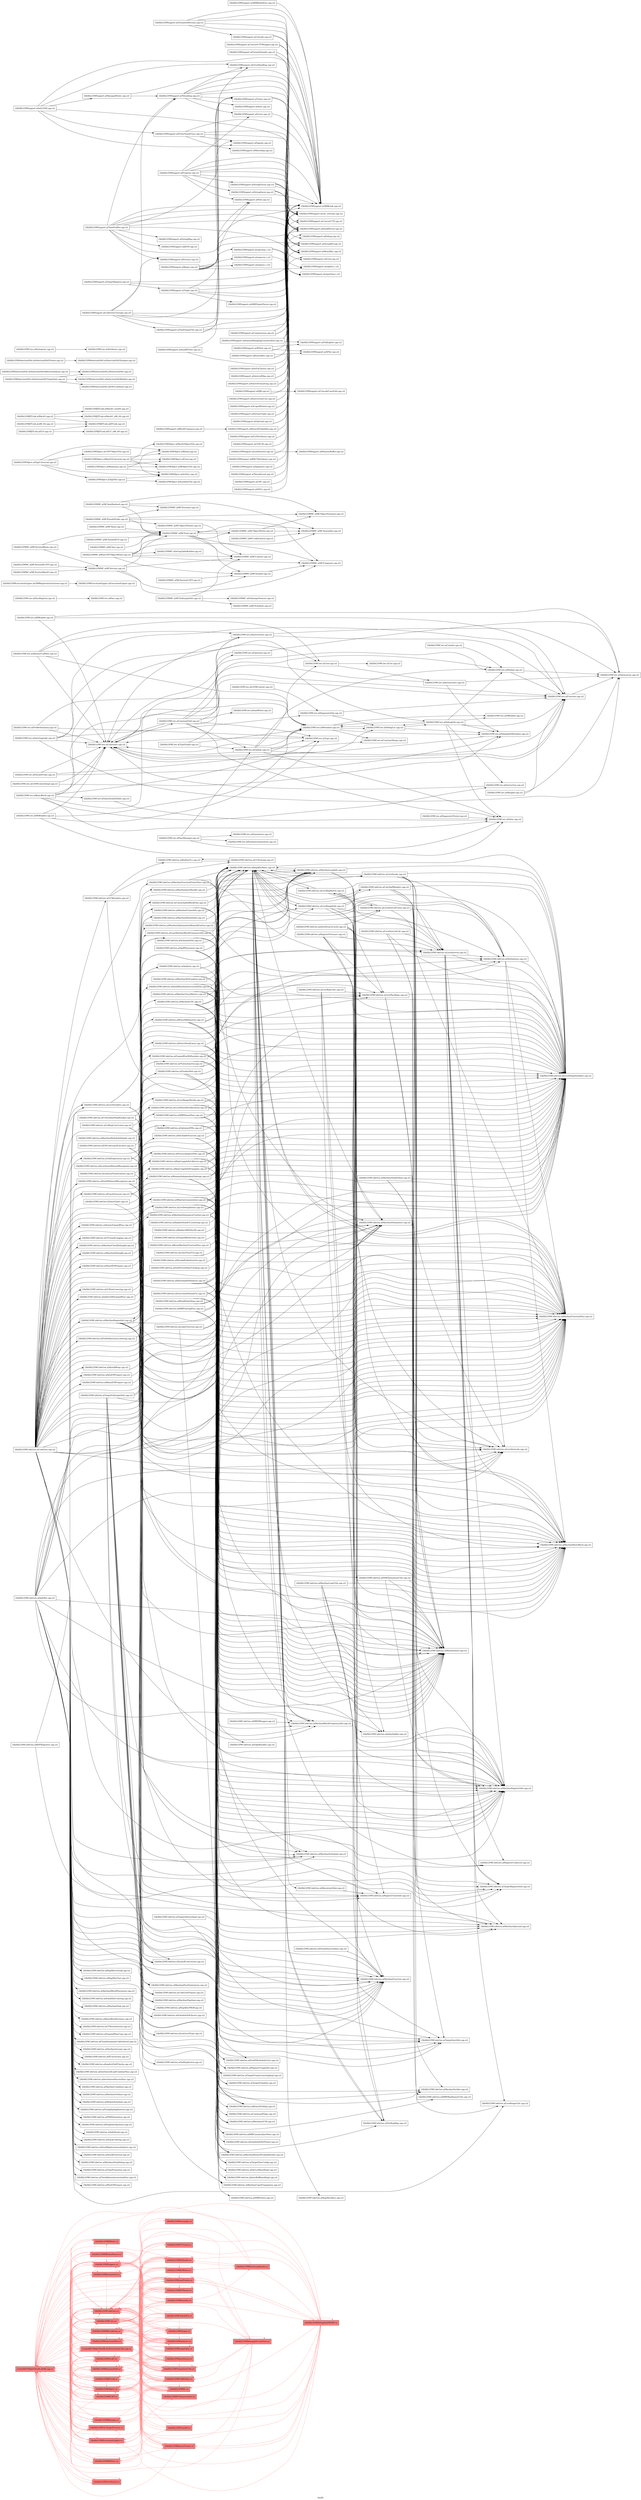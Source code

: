 digraph "bin/lli" {
	label="bin/lli";
	rankdir="LR"
	{ rank=same; Node0x558a5680f108;  }
	{ rank=same; Node0x558a5680cc28; Node0x558a56803b28; Node0x558a56804028; Node0x558a56801d28; Node0x558a56804528; Node0x558a56804a28; Node0x558a56802728; Node0x558a56803678; Node0x558a56801918; Node0x558a56801328; Node0x558a56802278; Node0x558a56800658; Node0x558a56800e78; Node0x558a56800928; Node0x558a567f9f38; Node0x558a56821268; Node0x558a568217b8; Node0x558a56820868; Node0x558a5681fe68;  }
	{ rank=same; Node0x558a56803128; Node0x558a5681e978; Node0x558a567fade8; Node0x558a567fa898; Node0x558a56816958; Node0x558a5681fdc8; Node0x558a568148d8; Node0x558a56803218; Node0x558a568216c8; Node0x558a568163b8; Node0x558a5681f558; Node0x558a568122b8; Node0x558a567fa988; Node0x558a56820408; Node0x558a56802c28; Node0x558a56815698; Node0x558a56820cc8; Node0x558a567faed8;  }

	Node0x558a5680f108 [shape=record,shape=box,style=filled,fillcolor="1.000000 0.5 1",group=1,label="{tools/lli/CMakeFiles/lli.dir/lli.cpp.o}"];
	Node0x558a5680f108 -> Node0x558a5680cc28[color="1.000000 0.5 1"];
	Node0x558a5680f108 -> Node0x558a56803b28[color="1.000000 0.5 1"];
	Node0x558a5680f108 -> Node0x558a56804028[color="1.000000 0.5 1"];
	Node0x558a5680f108 -> Node0x558a56801d28[color="1.000000 0.5 1"];
	Node0x558a5680f108 -> Node0x558a56804528[color="1.000000 0.5 1"];
	Node0x558a5680f108 -> Node0x558a56804a28[color="1.000000 0.5 1"];
	Node0x558a5680f108 -> Node0x558a56802728[color="1.000000 0.5 1"];
	Node0x558a5680f108 -> Node0x558a56803678[color="1.000000 0.5 1"];
	Node0x558a5680f108 -> Node0x558a56801918[color="1.000000 0.5 1"];
	Node0x558a5680f108 -> Node0x558a56801328[color="1.000000 0.5 1"];
	Node0x558a5680f108 -> Node0x558a56802278[color="1.000000 0.5 1"];
	Node0x558a5680f108 -> Node0x558a56800658[color="1.000000 0.5 1"];
	Node0x558a5680f108 -> Node0x558a56800e78[color="1.000000 0.5 1"];
	Node0x558a5680f108 -> Node0x558a56800928[color="1.000000 0.5 1"];
	Node0x558a5680f108 -> Node0x558a567f9f38[color="1.000000 0.5 1"];
	Node0x558a5680f108 -> Node0x558a56821268[color="1.000000 0.5 1"];
	Node0x558a5680f108 -> Node0x558a568217b8[color="1.000000 0.5 1"];
	Node0x558a5680f108 -> Node0x558a56820868[color="1.000000 0.5 1"];
	Node0x558a5680f108 -> Node0x558a5681fe68[color="1.000000 0.5 1"];
	Node0x558a5680cc28 [shape=record,shape=box,style=filled,fillcolor="1.000000 0.5 1",group=1,label="{tools/lli/CMakeFiles/lli.dir/ExecutionUtils.cpp.o}"];
	Node0x558a5680cc28 -> Node0x558a56801d28[color="1.000000 0.5 1"];
	Node0x558a5680cc28 -> Node0x558a567f9f38[color="1.000000 0.5 1"];
	Node0x558a56803b28 [shape=record,shape=box,style=filled,fillcolor="1.000000 0.5 1",group=1,label="{lib/libLLVMCodeGen.a}"];
	Node0x558a56803b28 -> Node0x558a567f9f38[color="1.000000 0.5 1"];
	Node0x558a56803b28 -> Node0x558a5680f108[color="1.000000 0.5 1"];
	Node0x558a56803b28 -> Node0x558a56804028[color="1.000000 0.5 1"];
	Node0x558a56803b28 -> Node0x558a56803128[color="1.000000 0.5 1"];
	Node0x558a56803b28 -> Node0x558a5681e978[color="1.000000 0.5 1"];
	Node0x558a56803b28 -> Node0x558a56803b28[color="1.000000 0.5 1"];
	Node0x558a56803b28 -> Node0x558a567fade8[color="1.000000 0.5 1"];
	Node0x558a56803b28 -> Node0x558a567fa898[color="1.000000 0.5 1"];
	Node0x558a56803b28 -> Node0x558a56816958[color="1.000000 0.5 1"];
	Node0x558a56803b28 -> Node0x558a56800928[color="1.000000 0.5 1"];
	Node0x558a56803b28 -> Node0x558a56821268[color="1.000000 0.5 1"];
	Node0x558a56803b28 -> Node0x558a56801328[color="1.000000 0.5 1"];
	Node0x558a56803b28 -> Node0x558a5681fdc8[color="1.000000 0.5 1"];
	Node0x558a56803b28 -> Node0x558a568148d8[color="1.000000 0.5 1"];
	Node0x558a56804028 [shape=record,shape=box,style=filled,fillcolor="1.000000 0.5 1",group=1,label="{lib/libLLVMCore.a}"];
	Node0x558a56804028 -> Node0x558a5680f108[color="1.000000 0.5 1"];
	Node0x558a56804028 -> Node0x558a56804028[color="1.000000 0.5 1"];
	Node0x558a56804028 -> Node0x558a56803b28[color="1.000000 0.5 1"];
	Node0x558a56804028 -> Node0x558a567f9f38[color="1.000000 0.5 1"];
	Node0x558a56804028 -> Node0x558a56803218[color="1.000000 0.5 1"];
	Node0x558a56804028 -> Node0x558a568216c8[color="1.000000 0.5 1"];
	Node0x558a56804028 -> Node0x558a5680cc28[color="1.000000 0.5 1"];
	Node0x558a56804028 -> Node0x558a56803128[color="1.000000 0.5 1"];
	Node0x558a56804028 -> Node0x558a56800928[color="1.000000 0.5 1"];
	Node0x558a56804028 -> Node0x558a567fa898[color="1.000000 0.5 1"];
	Node0x558a56804028 -> Node0x558a56821268[color="1.000000 0.5 1"];
	Node0x558a56801d28 [shape=record,shape=box,style=filled,fillcolor="1.000000 0.5 1",group=1,label="{lib/libLLVMOrcJIT.a}"];
	Node0x558a56801d28 -> Node0x558a5680f108[color="1.000000 0.5 1"];
	Node0x558a56801d28 -> Node0x558a56804028[color="1.000000 0.5 1"];
	Node0x558a56801d28 -> Node0x558a56803b28[color="1.000000 0.5 1"];
	Node0x558a56801d28 -> Node0x558a56801d28[color="1.000000 0.5 1"];
	Node0x558a56801d28 -> Node0x558a56804528[color="1.000000 0.5 1"];
	Node0x558a56801d28 -> Node0x558a56801328[color="1.000000 0.5 1"];
	Node0x558a56801d28 -> Node0x558a567f9f38[color="1.000000 0.5 1"];
	Node0x558a56801d28 -> Node0x558a56801918[color="1.000000 0.5 1"];
	Node0x558a56801d28 -> Node0x558a5680cc28[color="1.000000 0.5 1"];
	Node0x558a56801d28 -> Node0x558a56802278[color="1.000000 0.5 1"];
	Node0x558a56801d28 -> Node0x558a56803128[color="1.000000 0.5 1"];
	Node0x558a56801d28 -> Node0x558a567fa898[color="1.000000 0.5 1"];
	Node0x558a56801d28 -> Node0x558a56800e78[color="1.000000 0.5 1"];
	Node0x558a56801d28 -> Node0x558a56803678[color="1.000000 0.5 1"];
	Node0x558a56801d28 -> Node0x558a56800658[color="1.000000 0.5 1"];
	Node0x558a56801d28 -> Node0x558a56804a28[color="1.000000 0.5 1"];
	Node0x558a56801d28 -> Node0x558a568163b8[color="1.000000 0.5 1"];
	Node0x558a56801d28 -> Node0x558a5681f558[color="1.000000 0.5 1"];
	Node0x558a56804528 [shape=record,shape=box,style=filled,fillcolor="1.000000 0.5 1",group=1,label="{lib/libLLVMExecutionEngine.a}"];
	Node0x558a56804528 -> Node0x558a5680f108[color="1.000000 0.5 1"];
	Node0x558a56804528 -> Node0x558a56804028[color="1.000000 0.5 1"];
	Node0x558a56804528 -> Node0x558a56803b28[color="1.000000 0.5 1"];
	Node0x558a56804528 -> Node0x558a56803128[color="1.000000 0.5 1"];
	Node0x558a56804528 -> Node0x558a567f9f38[color="1.000000 0.5 1"];
	Node0x558a56804528 -> Node0x558a56801328[color="1.000000 0.5 1"];
	Node0x558a56804528 -> Node0x558a56800658[color="1.000000 0.5 1"];
	Node0x558a56804528 -> Node0x558a56800e78[color="1.000000 0.5 1"];
	Node0x558a56804a28 [shape=record,shape=box,style=filled,fillcolor="1.000000 0.5 1",group=1,label="{lib/libLLVMIRReader.a}"];
	Node0x558a56804a28 -> Node0x558a5680f108[color="1.000000 0.5 1"];
	Node0x558a56804a28 -> Node0x558a56803b28[color="1.000000 0.5 1"];
	Node0x558a56804a28 -> Node0x558a56804028[color="1.000000 0.5 1"];
	Node0x558a56804a28 -> Node0x558a567f9f38[color="1.000000 0.5 1"];
	Node0x558a56804a28 -> Node0x558a568122b8[color="1.000000 0.5 1"];
	Node0x558a56804a28 -> Node0x558a5681f558[color="1.000000 0.5 1"];
	Node0x558a56802728 [shape=record,shape=box,style=filled,fillcolor="1.000000 0.5 1",group=1,label="{lib/libLLVMInterpreter.a}"];
	Node0x558a56802728 -> Node0x558a5680f108[color="1.000000 0.5 1"];
	Node0x558a56802728 -> Node0x558a56804028[color="1.000000 0.5 1"];
	Node0x558a56802728 -> Node0x558a56804528[color="1.000000 0.5 1"];
	Node0x558a56802728 -> Node0x558a56802728[color="1.000000 0.5 1"];
	Node0x558a56802728 -> Node0x558a567f9f38[color="1.000000 0.5 1"];
	Node0x558a56802728 -> Node0x558a56803b28[color="1.000000 0.5 1"];
	Node0x558a56803678 [shape=record,shape=box,style=filled,fillcolor="1.000000 0.5 1",group=1,label="{lib/libLLVMJITLink.a}"];
	Node0x558a56803678 -> Node0x558a5680f108[color="1.000000 0.5 1"];
	Node0x558a56803678 -> Node0x558a567f9f38[color="1.000000 0.5 1"];
	Node0x558a56803678 -> Node0x558a5680cc28[color="1.000000 0.5 1"];
	Node0x558a56803678 -> Node0x558a56803b28[color="1.000000 0.5 1"];
	Node0x558a56803678 -> Node0x558a56801d28[color="1.000000 0.5 1"];
	Node0x558a56803678 -> Node0x558a56803678[color="1.000000 0.5 1"];
	Node0x558a56803678 -> Node0x558a56801328[color="1.000000 0.5 1"];
	Node0x558a56803678 -> Node0x558a56800658[color="1.000000 0.5 1"];
	Node0x558a56803678 -> Node0x558a56803218[color="1.000000 0.5 1"];
	Node0x558a56803678 -> Node0x558a56801918[color="1.000000 0.5 1"];
	Node0x558a56801918 [shape=record,shape=box,style=filled,fillcolor="1.000000 0.5 1",group=1,label="{lib/libLLVMMCJIT.a}"];
	Node0x558a56801918 -> Node0x558a5680f108[color="1.000000 0.5 1"];
	Node0x558a56801918 -> Node0x558a56804028[color="1.000000 0.5 1"];
	Node0x558a56801918 -> Node0x558a56804528[color="1.000000 0.5 1"];
	Node0x558a56801918 -> Node0x558a56801328[color="1.000000 0.5 1"];
	Node0x558a56801918 -> Node0x558a56800e78[color="1.000000 0.5 1"];
	Node0x558a56801918 -> Node0x558a567f9f38[color="1.000000 0.5 1"];
	Node0x558a56801918 -> Node0x558a567fade8[color="1.000000 0.5 1"];
	Node0x558a56801328 [shape=record,shape=box,style=filled,fillcolor="1.000000 0.5 1",group=1,label="{lib/libLLVMObject.a}"];
	Node0x558a56801328 -> Node0x558a5680f108[color="1.000000 0.5 1"];
	Node0x558a56801328 -> Node0x558a56801918[color="1.000000 0.5 1"];
	Node0x558a56801328 -> Node0x558a56801328[color="1.000000 0.5 1"];
	Node0x558a56801328 -> Node0x558a567f9f38[color="1.000000 0.5 1"];
	Node0x558a56801328 -> Node0x558a56803218[color="1.000000 0.5 1"];
	Node0x558a56801328 -> Node0x558a56803b28[color="1.000000 0.5 1"];
	Node0x558a56801328 -> Node0x558a56804028[color="1.000000 0.5 1"];
	Node0x558a56801328 -> Node0x558a56803128[color="1.000000 0.5 1"];
	Node0x558a56801328 -> Node0x558a56804a28[color="1.000000 0.5 1"];
	Node0x558a56801328 -> Node0x558a5681f558[color="1.000000 0.5 1"];
	Node0x558a56801328 -> Node0x558a567fa988[color="1.000000 0.5 1"];
	Node0x558a56801328 -> Node0x558a56820408[color="1.000000 0.5 1"];
	Node0x558a56801328 -> Node0x558a56800e78[color="1.000000 0.5 1"];
	Node0x558a56802278 [shape=record,shape=box,style=filled,fillcolor="1.000000 0.5 1",group=1,label="{lib/libLLVMOrcShared.a}"];
	Node0x558a56802278 -> Node0x558a5680f108[color="1.000000 0.5 1"];
	Node0x558a56802278 -> Node0x558a567f9f38[color="1.000000 0.5 1"];
	Node0x558a56802278 -> Node0x558a56802278[color="1.000000 0.5 1"];
	Node0x558a56800658 [shape=record,shape=box,style=filled,fillcolor="1.000000 0.5 1",group=1,label="{lib/libLLVMOrcTargetProcess.a}"];
	Node0x558a56800658 -> Node0x558a56801328[color="1.000000 0.5 1"];
	Node0x558a56800658 -> Node0x558a56802278[color="1.000000 0.5 1"];
	Node0x558a56800658 -> Node0x558a567f9f38[color="1.000000 0.5 1"];
	Node0x558a56800658 -> Node0x558a5680f108[color="1.000000 0.5 1"];
	Node0x558a56800658 -> Node0x558a56803b28[color="1.000000 0.5 1"];
	Node0x558a56800658 -> Node0x558a56804528[color="1.000000 0.5 1"];
	Node0x558a56800e78 [shape=record,shape=box,style=filled,fillcolor="1.000000 0.5 1",group=1,label="{lib/libLLVMRuntimeDyld.a}"];
	Node0x558a56800e78 -> Node0x558a5680f108[color="1.000000 0.5 1"];
	Node0x558a56800e78 -> Node0x558a56801d28[color="1.000000 0.5 1"];
	Node0x558a56800e78 -> Node0x558a56804028[color="1.000000 0.5 1"];
	Node0x558a56800e78 -> Node0x558a56801918[color="1.000000 0.5 1"];
	Node0x558a56800e78 -> Node0x558a56801328[color="1.000000 0.5 1"];
	Node0x558a56800e78 -> Node0x558a56800e78[color="1.000000 0.5 1"];
	Node0x558a56800e78 -> Node0x558a567f9f38[color="1.000000 0.5 1"];
	Node0x558a56800e78 -> Node0x558a56804528[color="1.000000 0.5 1"];
	Node0x558a56800e78 -> Node0x558a56803b28[color="1.000000 0.5 1"];
	Node0x558a56800928 [shape=record,shape=box,style=filled,fillcolor="1.000000 0.5 1",group=1,label="{lib/libLLVMSelectionDAG.a}"];
	Node0x558a56800928 -> Node0x558a56803b28[color="1.000000 0.5 1"];
	Node0x558a56800928 -> Node0x558a56800928[color="1.000000 0.5 1"];
	Node0x558a56800928 -> Node0x558a567f9f38[color="1.000000 0.5 1"];
	Node0x558a56800928 -> Node0x558a56804028[color="1.000000 0.5 1"];
	Node0x558a56800928 -> Node0x558a56803128[color="1.000000 0.5 1"];
	Node0x558a56800928 -> Node0x558a5680f108[color="1.000000 0.5 1"];
	Node0x558a56800928 -> Node0x558a567fa898[color="1.000000 0.5 1"];
	Node0x558a56800928 -> Node0x558a5681e978[color="1.000000 0.5 1"];
	Node0x558a56800928 -> Node0x558a56804528[color="1.000000 0.5 1"];
	Node0x558a56800928 -> Node0x558a567fade8[color="1.000000 0.5 1"];
	Node0x558a56800928 -> Node0x558a56801328[color="1.000000 0.5 1"];
	Node0x558a567f9f38 [shape=record,shape=box,style=filled,fillcolor="1.000000 0.5 1",group=1,label="{lib/libLLVMSupport.a}"];
	Node0x558a567f9f38 -> Node0x558a5680f108[color="1.000000 0.5 1"];
	Node0x558a567f9f38 -> Node0x558a56804028[color="1.000000 0.5 1"];
	Node0x558a567f9f38 -> Node0x558a56803b28[color="1.000000 0.5 1"];
	Node0x558a567f9f38 -> Node0x558a56801328[color="1.000000 0.5 1"];
	Node0x558a567f9f38 -> Node0x558a567f9f38[color="1.000000 0.5 1"];
	Node0x558a567f9f38 -> Node0x558a56801d28[color="1.000000 0.5 1"];
	Node0x558a567f9f38 -> Node0x558a56803128[color="1.000000 0.5 1"];
	Node0x558a567f9f38 -> Node0x558a56803678[color="1.000000 0.5 1"];
	Node0x558a567f9f38 -> Node0x558a56802728[color="1.000000 0.5 1"];
	Node0x558a567f9f38 -> Node0x558a56800658[color="1.000000 0.5 1"];
	Node0x558a567f9f38 -> Node0x558a56802c28[color="1.000000 0.5 1"];
	Node0x558a56821268 [shape=record,shape=box,style=filled,fillcolor="1.000000 0.5 1",group=1,label="{lib/libLLVMX86CodeGen.a}"];
	Node0x558a56821268 -> Node0x558a56803b28[color="1.000000 0.5 1"];
	Node0x558a56821268 -> Node0x558a56804028[color="1.000000 0.5 1"];
	Node0x558a56821268 -> Node0x558a56803128[color="1.000000 0.5 1"];
	Node0x558a56821268 -> Node0x558a567f9f38[color="1.000000 0.5 1"];
	Node0x558a56821268 -> Node0x558a56821268[color="1.000000 0.5 1"];
	Node0x558a56821268 -> Node0x558a56820868[color="1.000000 0.5 1"];
	Node0x558a56821268 -> Node0x558a5681fe68[color="1.000000 0.5 1"];
	Node0x558a56821268 -> Node0x558a568148d8[color="1.000000 0.5 1"];
	Node0x558a56821268 -> Node0x558a5680f108[color="1.000000 0.5 1"];
	Node0x558a56821268 -> Node0x558a56800928[color="1.000000 0.5 1"];
	Node0x558a56821268 -> Node0x558a567fade8[color="1.000000 0.5 1"];
	Node0x558a56821268 -> Node0x558a5681e978[color="1.000000 0.5 1"];
	Node0x558a56821268 -> Node0x558a56815698[color="1.000000 0.5 1"];
	Node0x558a56821268 -> Node0x558a56820cc8[color="1.000000 0.5 1"];
	Node0x558a56821268 -> Node0x558a567fa898[color="1.000000 0.5 1"];
	Node0x558a56821268 -> Node0x558a5681fdc8[color="1.000000 0.5 1"];
	Node0x558a56821268 -> Node0x558a56801d28[color="1.000000 0.5 1"];
	Node0x558a568217b8 [shape=record,shape=box,style=filled,fillcolor="1.000000 0.5 1",group=1,label="{lib/libLLVMX86AsmParser.a}"];
	Node0x558a568217b8 -> Node0x558a5680f108[color="1.000000 0.5 1"];
	Node0x558a568217b8 -> Node0x558a56803128[color="1.000000 0.5 1"];
	Node0x558a568217b8 -> Node0x558a56801328[color="1.000000 0.5 1"];
	Node0x558a568217b8 -> Node0x558a567f9f38[color="1.000000 0.5 1"];
	Node0x558a568217b8 -> Node0x558a56820868[color="1.000000 0.5 1"];
	Node0x558a568217b8 -> Node0x558a5681fe68[color="1.000000 0.5 1"];
	Node0x558a568217b8 -> Node0x558a567fa988[color="1.000000 0.5 1"];
	Node0x558a56820868 [shape=record,shape=box,style=filled,fillcolor="1.000000 0.5 1",group=1,label="{lib/libLLVMX86Desc.a}"];
	Node0x558a56820868 -> Node0x558a5680f108[color="1.000000 0.5 1"];
	Node0x558a56820868 -> Node0x558a56803b28[color="1.000000 0.5 1"];
	Node0x558a56820868 -> Node0x558a56803128[color="1.000000 0.5 1"];
	Node0x558a56820868 -> Node0x558a567f9f38[color="1.000000 0.5 1"];
	Node0x558a56820868 -> Node0x558a56820868[color="1.000000 0.5 1"];
	Node0x558a56820868 -> Node0x558a5681fe68[color="1.000000 0.5 1"];
	Node0x558a56820868 -> Node0x558a567faed8[color="1.000000 0.5 1"];
	Node0x558a56820868 -> Node0x558a56804028[color="1.000000 0.5 1"];
	Node0x558a56820868 -> Node0x558a56803218[color="1.000000 0.5 1"];
	Node0x558a5681fe68 [shape=record,shape=box,style=filled,fillcolor="1.000000 0.5 1",group=1,label="{lib/libLLVMX86Info.a}"];
	Node0x558a5681fe68 -> Node0x558a567f9f38[color="1.000000 0.5 1"];
	Node0x558a5680ba58 [shape=record,shape=box,group=0,label="{lib/libLLVMCodeGen.a(BuiltinGCs.cpp.o)}"];
	Node0x558a5680ba58 -> Node0x558a5680a158;
	Node0x558a5680a158 [shape=record,shape=box,group=0,label="{lib/libLLVMCodeGen.a(GCStrategy.cpp.o)}"];
	Node0x558a5680a158 -> Node0x558a5680ba58;
	Node0x558a56803128 [shape=record,shape=box,style=filled,fillcolor="1.000000 0.5 1",group=1,label="{lib/libLLVMMC.a}"];
	Node0x558a56803128 -> Node0x558a5680f108[color="1.000000 0.5 1"];
	Node0x558a56803128 -> Node0x558a56803b28[color="1.000000 0.5 1"];
	Node0x558a56803128 -> Node0x558a56804028[color="1.000000 0.5 1"];
	Node0x558a56803128 -> Node0x558a56804a28[color="1.000000 0.5 1"];
	Node0x558a56803128 -> Node0x558a56803128[color="1.000000 0.5 1"];
	Node0x558a56803128 -> Node0x558a567f9f38[color="1.000000 0.5 1"];
	Node0x558a56803128 -> Node0x558a56803218[color="1.000000 0.5 1"];
	Node0x558a56803128 -> Node0x558a56801328[color="1.000000 0.5 1"];
	Node0x558a56803128 -> Node0x558a56820868[color="1.000000 0.5 1"];
	Node0x558a5680a888 [shape=record,shape=box,group=0,label="{lib/libLLVMCodeGen.a(RegAllocBasic.cpp.o)}"];
	Node0x558a5680a888 -> Node0x558a568212b8;
	Node0x558a5680a888 -> Node0x558a5681f788;
	Node0x558a5680a888 -> Node0x558a56820228;
	Node0x558a5680a888 -> Node0x558a567fa668;
	Node0x558a5680a888 -> Node0x558a567fdc78;
	Node0x558a5680a888 -> Node0x558a567fd408;
	Node0x558a5680a888 -> Node0x558a5681bd18;
	Node0x558a5680a888 -> Node0x558a56818d48;
	Node0x558a5680a888 -> Node0x558a56818028;
	Node0x558a5680a888 -> Node0x558a56819c48;
	Node0x558a5680a888 -> Node0x558a56819068;
	Node0x558a5680a888 -> Node0x558a56819838;
	Node0x558a5680a888 -> Node0x558a56818668;
	Node0x558a5680a888 -> Node0x558a56819388;
	Node0x558a5680a888 -> Node0x558a56819e28;
	Node0x558a5680a888 -> Node0x558a5681c448;
	Node0x558a5680a888 -> Node0x558a567ff8e8;
	Node0x558a5680a888 -> Node0x558a5681f1e8;
	Node0x558a5680a888 -> Node0x558a568025e8;
	Node0x558a568212b8 [shape=record,shape=box,group=0,label="{lib/libLLVMCodeGen.a(LiveDebugVariables.cpp.o)}"];
	Node0x558a5681f788 [shape=record,shape=box,group=0,label="{lib/libLLVMCodeGen.a(MachineDominators.cpp.o)}"];
	Node0x558a56820228 [shape=record,shape=box,group=0,label="{lib/libLLVMCodeGen.a(MachineFunctionPass.cpp.o)}"];
	Node0x558a56820228 -> Node0x558a5680a888;
	Node0x558a567fa668 [shape=record,shape=box,group=0,label="{lib/libLLVMCodeGen.a(LiveIntervals.cpp.o)}"];
	Node0x558a567fdc78 [shape=record,shape=box,group=0,label="{lib/libLLVMCodeGen.a(MachineLoopInfo.cpp.o)}"];
	Node0x558a567fdc78 -> Node0x558a5680a888;
	Node0x558a567fdc78 -> Node0x558a568212b8;
	Node0x558a567fdc78 -> Node0x558a5681f788;
	Node0x558a567fdc78 -> Node0x558a56820228;
	Node0x558a567fdc78 -> Node0x558a5681ed38;
	Node0x558a567fdc78 -> Node0x558a5681d2f8;
	Node0x558a567fdc78 -> Node0x558a5681d848;
	Node0x558a567fd408 [shape=record,shape=box,group=0,label="{lib/libLLVMCodeGen.a(MachineBlockFrequencyInfo.cpp.o)}"];
	Node0x558a5681bd18 [shape=record,shape=box,group=0,label="{lib/libLLVMCodeGen.a(MachineScheduler.cpp.o)}"];
	Node0x558a56818d48 [shape=record,shape=box,group=0,label="{lib/libLLVMCodeGen.a(LiveStacks.cpp.o)}"];
	Node0x558a56818d48 -> Node0x558a5680a888;
	Node0x558a56818d48 -> Node0x558a568212b8;
	Node0x558a56818d48 -> Node0x558a56820228;
	Node0x558a56818d48 -> Node0x558a567fa668;
	Node0x558a56818d48 -> Node0x558a567fc4b8;
	Node0x558a56818d48 -> Node0x558a5681f1e8;
	Node0x558a56818d48 -> Node0x558a56804848;
	Node0x558a56818028 [shape=record,shape=box,group=0,label="{lib/libLLVMCodeGen.a(LiveRegMatrix.cpp.o)}"];
	Node0x558a56818028 -> Node0x558a5680a888;
	Node0x558a56818028 -> Node0x558a568212b8;
	Node0x558a56818028 -> Node0x558a56820228;
	Node0x558a56818028 -> Node0x558a567fa668;
	Node0x558a56818028 -> Node0x558a567fc4b8;
	Node0x558a56818028 -> Node0x558a56819c48;
	Node0x558a56818028 -> Node0x558a568025e8;
	Node0x558a56819c48 [shape=record,shape=box,group=0,label="{lib/libLLVMCodeGen.a(LiveIntervalUnion.cpp.o)}"];
	Node0x558a56819c48 -> Node0x558a56818028;
	Node0x558a56819c48 -> Node0x558a5681f1e8;
	Node0x558a56819c48 -> Node0x558a56804848;
	Node0x558a56819068 [shape=record,shape=box,group=0,label="{lib/libLLVMCodeGen.a(RegAllocBase.cpp.o)}"];
	Node0x558a56819838 [shape=record,shape=box,group=0,label="{lib/libLLVMCodeGen.a(CalcSpillWeights.cpp.o)}"];
	Node0x558a56819838 -> Node0x558a5680a888;
	Node0x558a56819838 -> Node0x558a568212b8;
	Node0x558a56819838 -> Node0x558a5681ed38;
	Node0x558a56819838 -> Node0x558a5681d2f8;
	Node0x558a56819838 -> Node0x558a5681d848;
	Node0x558a56819838 -> Node0x558a567fa668;
	Node0x558a56819838 -> Node0x558a567fc4b8;
	Node0x558a56819838 -> Node0x558a56818618;
	Node0x558a56819838 -> Node0x558a5681fcd8;
	Node0x558a56818668 [shape=record,shape=box,group=0,label="{lib/libLLVMCodeGen.a(InlineSpiller.cpp.o)}"];
	Node0x558a56819388 [shape=record,shape=box,group=0,label="{lib/libLLVMCodeGen.a(LiveRangeEdit.cpp.o)}"];
	Node0x558a56819388 -> Node0x558a5680a888;
	Node0x558a56819388 -> Node0x558a568212b8;
	Node0x558a56819388 -> Node0x558a5681e0b8;
	Node0x558a56819388 -> Node0x558a5681ed38;
	Node0x558a56819388 -> Node0x558a5681d2f8;
	Node0x558a56819388 -> Node0x558a5681d848;
	Node0x558a56819388 -> Node0x558a567fa668;
	Node0x558a56819388 -> Node0x558a567fc4b8;
	Node0x558a56819388 -> Node0x558a56819838;
	Node0x558a56819388 -> Node0x558a56818668;
	Node0x558a56819388 -> Node0x558a5681f1e8;
	Node0x558a56819388 -> Node0x558a5681fcd8;
	Node0x558a56819388 -> Node0x558a568025e8;
	Node0x558a56819e28 [shape=record,shape=box,group=0,label="{lib/libLLVMCodeGen.a(AllocationOrder.cpp.o)}"];
	Node0x558a56819e28 -> Node0x558a5681c448;
	Node0x558a5681c448 [shape=record,shape=box,group=0,label="{lib/libLLVMCodeGen.a(RegisterClassInfo.cpp.o)}"];
	Node0x558a567ff8e8 [shape=record,shape=box,group=0,label="{lib/libLLVMCodeGen.a(RegisterCoalescer.cpp.o)}"];
	Node0x558a5681f1e8 [shape=record,shape=box,group=0,label="{lib/libLLVMCodeGen.a(SlotIndexes.cpp.o)}"];
	Node0x558a5681f1e8 -> Node0x558a5680a888;
	Node0x558a5681f1e8 -> Node0x558a568212b8;
	Node0x558a5681f1e8 -> Node0x558a56820228;
	Node0x558a5681f1e8 -> Node0x558a5681d2f8;
	Node0x558a568025e8 [shape=record,shape=box,group=0,label="{lib/libLLVMCodeGen.a(VirtRegMap.cpp.o)}"];
	Node0x558a568025e8 -> Node0x558a5680a888;
	Node0x558a5681e978 [shape=record,shape=box,style=filled,fillcolor="1.000000 0.5 1",group=1,label="{lib/libLLVMAnalysis.a}"];
	Node0x558a5681e978 -> Node0x558a5680f108[color="1.000000 0.5 1"];
	Node0x558a5681e978 -> Node0x558a56803b28[color="1.000000 0.5 1"];
	Node0x558a5681e978 -> Node0x558a56804028[color="1.000000 0.5 1"];
	Node0x558a5681e978 -> Node0x558a567f9f38[color="1.000000 0.5 1"];
	Node0x558a5681e978 -> Node0x558a5681e978[color="1.000000 0.5 1"];
	Node0x558a5681e978 -> Node0x558a567fa898[color="1.000000 0.5 1"];
	Node0x558a5681e978 -> Node0x558a56800928[color="1.000000 0.5 1"];
	Node0x558a5681e978 -> Node0x558a56816958[color="1.000000 0.5 1"];
	Node0x558a5681e978 -> Node0x558a56801d28[color="1.000000 0.5 1"];
	Node0x558a5681e978 -> Node0x558a56821268[color="1.000000 0.5 1"];
	Node0x558a5681e978 -> Node0x558a56801328[color="1.000000 0.5 1"];
	Node0x558a5681e978 -> Node0x558a568122b8[color="1.000000 0.5 1"];
	Node0x558a5681e978 -> Node0x558a5681fdc8[color="1.000000 0.5 1"];
	Node0x558a5681e978 -> Node0x558a56803678[color="1.000000 0.5 1"];
	Node0x558a5681e978 -> Node0x558a56815698[color="1.000000 0.5 1"];
	Node0x558a5681e888 [shape=record,shape=box,group=0,label="{lib/libLLVMCodeGen.a(MachineFunctionPrinterPass.cpp.o)}"];
	Node0x558a5681e888 -> Node0x558a5680a888;
	Node0x558a5681e888 -> Node0x558a568212b8;
	Node0x558a5681e888 -> Node0x558a56820228;
	Node0x558a5681e888 -> Node0x558a5681e0b8;
	Node0x558a5681e888 -> Node0x558a5681f1e8;
	Node0x558a5681e0b8 [shape=record,shape=box,group=0,label="{lib/libLLVMCodeGen.a(MachineFunction.cpp.o)}"];
	Node0x558a5681ed38 [shape=record,shape=box,group=0,label="{lib/libLLVMCodeGen.a(MachineInstr.cpp.o)}"];
	Node0x558a5681ed38 -> Node0x558a5680a888;
	Node0x558a5681cb28 [shape=record,shape=box,group=0,label="{lib/libLLVMCodeGen.a(MachineInstrBundle.cpp.o)}"];
	Node0x558a5681cb28 -> Node0x558a5680a888;
	Node0x558a567fd7c8 [shape=record,shape=box,group=0,label="{lib/libLLVMCodeGen.a(PseudoSourceValue.cpp.o)}"];
	Node0x558a567fd7c8 -> Node0x558a5681e0b8;
	Node0x558a567fae38 [shape=record,shape=box,group=0,label="{lib/libLLVMCodeGen.a(LiveVariables.cpp.o)}"];
	Node0x558a567fae38 -> Node0x558a5680a888;
	Node0x558a567fae38 -> Node0x558a568212b8;
	Node0x558a567fae38 -> Node0x558a56820228;
	Node0x558a567fae38 -> Node0x558a5681ed38;
	Node0x558a567fae38 -> Node0x558a5681d2f8;
	Node0x558a567fae38 -> Node0x558a5681d848;
	Node0x558a567fae38 -> Node0x558a567fa668;
	Node0x558a567fae38 -> Node0x558a56801968;
	Node0x558a5681d2f8 [shape=record,shape=box,group=0,label="{lib/libLLVMCodeGen.a(MachineBasicBlock.cpp.o)}"];
	Node0x558a5681d848 [shape=record,shape=box,group=0,label="{lib/libLLVMCodeGen.a(MachineRegisterInfo.cpp.o)}"];
	Node0x558a56801968 [shape=record,shape=box,group=0,label="{lib/libLLVMCodeGen.a(UnreachableBlockElim.cpp.o)}"];
	Node0x558a56801968 -> Node0x558a5680a888;
	Node0x558a567fc4b8 [shape=record,shape=box,group=0,label="{lib/libLLVMCodeGen.a(LiveInterval.cpp.o)}"];
	Node0x558a567fc4b8 -> Node0x558a568212b8;
	Node0x558a567fc4b8 -> Node0x558a5681d2f8;
	Node0x558a567fc4b8 -> Node0x558a5681d848;
	Node0x558a567fc4b8 -> Node0x558a567fe4e8;
	Node0x558a567fc4b8 -> Node0x558a567fa668;
	Node0x558a567fc4b8 -> Node0x558a567fe3f8;
	Node0x558a567fc4b8 -> Node0x558a567ff8e8;
	Node0x558a567fc4b8 -> Node0x558a5681f1e8;
	Node0x558a567fc4b8 -> Node0x558a56804848;
	Node0x558a567fe4e8 [shape=record,shape=box,group=0,label="{lib/libLLVMCodeGen.a(MachineOperand.cpp.o)}"];
	Node0x558a567fe3f8 [shape=record,shape=box,group=0,label="{lib/libLLVMCodeGen.a(LiveRangeCalc.cpp.o)}"];
	Node0x558a56804848 [shape=record,shape=box,group=0,label="{lib/libLLVMCodeGen.a(TargetRegisterInfo.cpp.o)}"];
	Node0x558a567fcbe8 [shape=record,shape=box,group=0,label="{lib/libLLVMCodeGen.a(LiveIntervalCalc.cpp.o)}"];
	Node0x558a567fcbe8 -> Node0x558a568212b8;
	Node0x558a567fcbe8 -> Node0x558a5681ed38;
	Node0x558a567fcbe8 -> Node0x558a5681d848;
	Node0x558a567fcbe8 -> Node0x558a567fe3f8;
	Node0x558a567fcbe8 -> Node0x558a567fc4b8;
	Node0x558a568006a8 [shape=record,shape=box,group=0,label="{lib/libLLVMCodeGen.a(LivePhysRegs.cpp.o)}"];
	Node0x558a568006a8 -> Node0x558a568212b8;
	Node0x558a568006a8 -> Node0x558a5681ed38;
	Node0x558a568006a8 -> Node0x558a5681d2f8;
	Node0x558a568006a8 -> Node0x558a5681d848;
	Node0x558a568006a8 -> Node0x558a56804848;
	Node0x558a568012d8 [shape=record,shape=box,group=0,label="{lib/libLLVMCodeGen.a(MachineFrameInfo.cpp.o)}"];
	Node0x558a568012d8 -> Node0x558a5680a888;
	Node0x558a568012d8 -> Node0x558a568212b8;
	Node0x558a568012d8 -> Node0x558a5681e0b8;
	Node0x558a568012d8 -> Node0x558a5681d848;
	Node0x558a5681b368 [shape=record,shape=box,group=0,label="{lib/libLLVMCodeGen.a(MachineModuleInfo.cpp.o)}"];
	Node0x558a5681b368 -> Node0x558a5680a888;
	Node0x558a5681a648 [shape=record,shape=box,group=0,label="{lib/libLLVMCodeGen.a(MachineOptimizationRemarkEmitter.cpp.o)}"];
	Node0x558a5681a648 -> Node0x558a5680a888;
	Node0x558a5681c128 [shape=record,shape=box,group=0,label="{lib/libLLVMCodeGen.a(LazyMachineBlockFrequencyInfo.cpp.o)}"];
	Node0x558a5681c128 -> Node0x558a5680a888;
	Node0x558a5681c128 -> Node0x558a568212b8;
	Node0x558a5681c128 -> Node0x558a5681f788;
	Node0x558a5681c128 -> Node0x558a56820228;
	Node0x558a5681c128 -> Node0x558a567fdc78;
	Node0x558a5681c128 -> Node0x558a567fd408;
	Node0x558a5681c128 -> Node0x558a567fff28;
	Node0x558a567fff28 [shape=record,shape=box,group=0,label="{lib/libLLVMCodeGen.a(MachineBranchProbabilityInfo.cpp.o)}"];
	Node0x558a56818618 [shape=record,shape=box,group=0,label="{lib/libLLVMCodeGen.a(MachineVerifier.cpp.o)}"];
	Node0x558a5681fcd8 [shape=record,shape=box,group=0,label="{lib/libLLVMCodeGen.a(TargetInstrInfo.cpp.o)}"];
	Node0x558a567fade8 [shape=record,shape=box,style=filled,fillcolor="1.000000 0.5 1",group=1,label="{lib/libLLVMTarget.a}"];
	Node0x558a567fade8 -> Node0x558a56804028[color="1.000000 0.5 1"];
	Node0x558a567fade8 -> Node0x558a56803b28[color="1.000000 0.5 1"];
	Node0x558a567fade8 -> Node0x558a56803128[color="1.000000 0.5 1"];
	Node0x558a567fade8 -> Node0x558a56801918[color="1.000000 0.5 1"];
	Node0x558a567fade8 -> Node0x558a567f9f38[color="1.000000 0.5 1"];
	Node0x558a567fade8 -> Node0x558a5681e978[color="1.000000 0.5 1"];
	Node0x558a567fade8 -> Node0x558a567fade8[color="1.000000 0.5 1"];
	Node0x558a5681bef8 [shape=record,shape=box,group=0,label="{lib/libLLVMCodeGen.a(InterferenceCache.cpp.o)}"];
	Node0x558a5681bef8 -> Node0x558a568212b8;
	Node0x558a5681bef8 -> Node0x558a567fa668;
	Node0x558a5681bef8 -> Node0x558a567fc4b8;
	Node0x558a5681bef8 -> Node0x558a568006a8;
	Node0x558a5681bef8 -> Node0x558a56819c48;
	Node0x558a567febc8 [shape=record,shape=box,group=0,label="{lib/libLLVMCodeGen.a(RegisterPressure.cpp.o)}"];
	Node0x558a567febc8 -> Node0x558a568212b8;
	Node0x558a567febc8 -> Node0x558a5681ed38;
	Node0x558a567febc8 -> Node0x558a5681d848;
	Node0x558a567febc8 -> Node0x558a567fa668;
	Node0x558a567febc8 -> Node0x558a567fc4b8;
	Node0x558a567febc8 -> Node0x558a568006a8;
	Node0x558a567febc8 -> Node0x558a5681c448;
	Node0x558a5681dcf8 [shape=record,shape=box,group=0,label="{lib/libLLVMCodeGen.a(ScheduleDAG.cpp.o)}"];
	Node0x558a5681dcf8 -> Node0x558a5680a888;
	Node0x558a5681dcf8 -> Node0x558a568212b8;
	Node0x558a5681dcf8 -> Node0x558a5681bd18;
	Node0x558a5681dcf8 -> Node0x558a5681d208;
	Node0x558a5681dcf8 -> Node0x558a56804848;
	Node0x558a5681d208 [shape=record,shape=box,group=0,label="{lib/libLLVMCodeGen.a(ScheduleDAGPrinter.cpp.o)}"];
	Node0x558a5681eb58 [shape=record,shape=box,group=0,label="{lib/libLLVMCodeGen.a(SpillPlacement.cpp.o)}"];
	Node0x558a5681eb58 -> Node0x558a5680a888;
	Node0x558a5681eb58 -> Node0x558a568212b8;
	Node0x558a5681eb58 -> Node0x558a56820228;
	Node0x558a5681eb58 -> Node0x558a567fdc78;
	Node0x558a5681eb58 -> Node0x558a567fd408;
	Node0x558a5681eb58 -> Node0x558a5681b138;
	Node0x558a5681b138 [shape=record,shape=box,group=0,label="{lib/libLLVMCodeGen.a(EdgeBundles.cpp.o)}"];
	Node0x558a5681e3d8 [shape=record,shape=box,group=0,label="{lib/libLLVMCodeGen.a(SplitKit.cpp.o)}"];
	Node0x558a5681e3d8 -> Node0x558a5680a888;
	Node0x558a5681e3d8 -> Node0x558a568212b8;
	Node0x558a5681e3d8 -> Node0x558a5681f788;
	Node0x558a5681e3d8 -> Node0x558a5681e0b8;
	Node0x558a5681e3d8 -> Node0x558a5681ed38;
	Node0x558a5681e3d8 -> Node0x558a5681d2f8;
	Node0x558a5681e3d8 -> Node0x558a5681d848;
	Node0x558a5681e3d8 -> Node0x558a567fe4e8;
	Node0x558a5681e3d8 -> Node0x558a567fa668;
	Node0x558a5681e3d8 -> Node0x558a567fae38;
	Node0x558a5681e3d8 -> Node0x558a567fe3f8;
	Node0x558a5681e3d8 -> Node0x558a567fc4b8;
	Node0x558a5681e3d8 -> Node0x558a567fd408;
	Node0x558a5681e3d8 -> Node0x558a56818618;
	Node0x558a5681e3d8 -> Node0x558a56818668;
	Node0x558a5681e3d8 -> Node0x558a56819388;
	Node0x558a5681e3d8 -> Node0x558a5681a4b8;
	Node0x558a5681e3d8 -> Node0x558a5681f1e8;
	Node0x558a5681e3d8 -> Node0x558a56804848;
	Node0x558a5681a4b8 [shape=record,shape=box,group=0,label="{lib/libLLVMCodeGen.a(RegAllocGreedy.cpp.o)}"];
	Node0x558a5681f468 [shape=record,shape=box,group=0,label="{lib/libLLVMCodeGen.a(ScoreboardHazardRecognizer.cpp.o)}"];
	Node0x558a5681f468 -> Node0x558a5681dcf8;
	Node0x558a567fa898 [shape=record,shape=box,style=filled,fillcolor="1.000000 0.5 1",group=1,label="{lib/libLLVMTransformUtils.a}"];
	Node0x558a567fa898 -> Node0x558a56804028[color="1.000000 0.5 1"];
	Node0x558a567fa898 -> Node0x558a56803b28[color="1.000000 0.5 1"];
	Node0x558a567fa898 -> Node0x558a567f9f38[color="1.000000 0.5 1"];
	Node0x558a567fa898 -> Node0x558a567fa898[color="1.000000 0.5 1"];
	Node0x558a567fa898 -> Node0x558a5681e978[color="1.000000 0.5 1"];
	Node0x558a567fa898 -> Node0x558a5680f108[color="1.000000 0.5 1"];
	Node0x558a567fa898 -> Node0x558a56803678[color="1.000000 0.5 1"];
	Node0x558a567fa898 -> Node0x558a56801d28[color="1.000000 0.5 1"];
	Node0x558a567fa898 -> Node0x558a56804528[color="1.000000 0.5 1"];
	Node0x558a567fa898 -> Node0x558a56800928[color="1.000000 0.5 1"];
	Node0x558a56816958 [shape=record,shape=box,style=filled,fillcolor="1.000000 0.5 1",group=1,label="{lib/libLLVMScalarOpts.a}"];
	Node0x558a56816958 -> Node0x558a5680f108[color="1.000000 0.5 1"];
	Node0x558a56816958 -> Node0x558a56803b28[color="1.000000 0.5 1"];
	Node0x558a56816958 -> Node0x558a56804028[color="1.000000 0.5 1"];
	Node0x558a56816958 -> Node0x558a567f9f38[color="1.000000 0.5 1"];
	Node0x558a56816958 -> Node0x558a567fa898[color="1.000000 0.5 1"];
	Node0x558a56816958 -> Node0x558a5681e978[color="1.000000 0.5 1"];
	Node0x558a56816958 -> Node0x558a56800928[color="1.000000 0.5 1"];
	Node0x558a56816958 -> Node0x558a56821268[color="1.000000 0.5 1"];
	Node0x558a568095c8 [shape=record,shape=box,group=0,label="{lib/libLLVMCodeGen.a(LatencyPriorityQueue.cpp.o)}"];
	Node0x558a568095c8 -> Node0x558a5681bd18;
	Node0x558a568095c8 -> Node0x558a5681dcf8;
	Node0x558a56807f98 [shape=record,shape=box,group=0,label="{lib/libLLVMCodeGen.a(CriticalAntiDepBreaker.cpp.o)}"];
	Node0x558a56807f98 -> Node0x558a5680a888;
	Node0x558a56807f98 -> Node0x558a568212b8;
	Node0x558a56807f98 -> Node0x558a5681ed38;
	Node0x558a56807f98 -> Node0x558a5681d2f8;
	Node0x558a56807f98 -> Node0x558a5681d848;
	Node0x558a56807f98 -> Node0x558a567fe4e8;
	Node0x558a56807f98 -> Node0x558a568012d8;
	Node0x558a56807f98 -> Node0x558a5681c448;
	Node0x558a56807f98 -> Node0x558a5681dcf8;
	Node0x558a56807f98 -> Node0x558a56820ea8;
	Node0x558a56820ea8 [shape=record,shape=box,group=0,label="{lib/libLLVMCodeGen.a(PostRASchedulerList.cpp.o)}"];
	Node0x558a56806698 [shape=record,shape=box,group=0,label="{lib/libLLVMCodeGen.a(MBFIWrapper.cpp.o)}"];
	Node0x558a56806698 -> Node0x558a567fd408;
	Node0x558a56806e68 [shape=record,shape=box,group=0,label="{lib/libLLVMCodeGen.a(Analysis.cpp.o)}"];
	Node0x558a56806e68 -> Node0x558a5680c1d8;
	Node0x558a56806e68 -> Node0x558a5680a888;
	Node0x558a5680c1d8 [shape=record,shape=box,group=0,label="{lib/libLLVMCodeGen.a(CommandFlags.cpp.o)}"];
	Node0x558a56805478 [shape=record,shape=box,group=0,label="{lib/libLLVMCodeGen.a(TailDuplication.cpp.o)}"];
	Node0x558a56805478 -> Node0x558a5680a888;
	Node0x558a56805478 -> Node0x558a568212b8;
	Node0x558a56805478 -> Node0x558a56820228;
	Node0x558a56805478 -> Node0x558a567fff28;
	Node0x558a56805478 -> Node0x558a5681c128;
	Node0x558a56805478 -> Node0x558a568060f8;
	Node0x558a568060f8 [shape=record,shape=box,group=0,label="{lib/libLLVMCodeGen.a(TailDuplicator.cpp.o)}"];
	Node0x558a56803cb8 [shape=record,shape=box,group=0,label="{lib/libLLVMCodeGen.a(MachineSSAUpdater.cpp.o)}"];
	Node0x558a56803cb8 -> Node0x558a5680a888;
	Node0x558a56803cb8 -> Node0x558a5681e0b8;
	Node0x558a56803cb8 -> Node0x558a5681ed38;
	Node0x558a56803cb8 -> Node0x558a5681d2f8;
	Node0x558a56803cb8 -> Node0x558a5681d848;
	Node0x558a56803cb8 -> Node0x558a567fe4e8;
	Node0x558a56809848 [shape=record,shape=box,group=0,label="{lib/libLLVMCodeGen.a(DeadMachineInstructionElim.cpp.o)}"];
	Node0x558a56809848 -> Node0x558a5680a888;
	Node0x558a56809848 -> Node0x558a568212b8;
	Node0x558a56809848 -> Node0x558a56820228;
	Node0x558a56809848 -> Node0x558a5681ed38;
	Node0x558a56809848 -> Node0x558a5681d2f8;
	Node0x558a56809848 -> Node0x558a5681d848;
	Node0x558a56809848 -> Node0x558a567fdc78;
	Node0x558a56812bc8 [shape=record,shape=box,group=0,label="{lib/libLLVMCodeGen.a(MachineTraceMetrics.cpp.o)}"];
	Node0x558a56812bc8 -> Node0x558a5680a888;
	Node0x558a56812bc8 -> Node0x558a568212b8;
	Node0x558a56812bc8 -> Node0x558a56820228;
	Node0x558a56812bc8 -> Node0x558a5681ed38;
	Node0x558a56812bc8 -> Node0x558a5681d2f8;
	Node0x558a56812bc8 -> Node0x558a5681d848;
	Node0x558a56812bc8 -> Node0x558a567fdc78;
	Node0x558a56812bc8 -> Node0x558a567fd408;
	Node0x558a56812bc8 -> Node0x558a567fff28;
	Node0x558a56812bc8 -> Node0x558a568006a8;
	Node0x558a56812bc8 -> Node0x558a56804b18;
	Node0x558a56804b18 [shape=record,shape=box,group=0,label="{lib/libLLVMCodeGen.a(TargetSchedule.cpp.o)}"];
	Node0x558a56813a78 [shape=record,shape=box,group=0,label="{lib/libLLVMCodeGen.a(MachineCSE.cpp.o)}"];
	Node0x558a56813a78 -> Node0x558a5680a888;
	Node0x558a56813a78 -> Node0x558a568212b8;
	Node0x558a56813a78 -> Node0x558a5681f788;
	Node0x558a56813a78 -> Node0x558a56820228;
	Node0x558a56813a78 -> Node0x558a5681ed38;
	Node0x558a56813a78 -> Node0x558a5681d2f8;
	Node0x558a56813a78 -> Node0x558a5681d848;
	Node0x558a56813a78 -> Node0x558a567fe4e8;
	Node0x558a56813a78 -> Node0x558a567fdc78;
	Node0x558a56813a78 -> Node0x558a567fd408;
	Node0x558a56813a78 -> Node0x558a56819388;
	Node0x558a56813a78 -> Node0x558a5681fcd8;
	Node0x558a568147e8 [shape=record,shape=box,group=0,label="{lib/libLLVMCodeGen.a(LiveRegUnits.cpp.o)}"];
	Node0x558a568147e8 -> Node0x558a5681ed38;
	Node0x558a568147e8 -> Node0x558a5681d2f8;
	Node0x558a568147e8 -> Node0x558a5681d848;
	Node0x558a568147e8 -> Node0x558a568006a8;
	Node0x558a5681adc8 [shape=record,shape=box,group=0,label="{lib/libLLVMCodeGen.a(CodeGen.cpp.o)}"];
	Node0x558a5681adc8 -> Node0x558a5680a888;
	Node0x558a5681adc8 -> Node0x558a568212b8;
	Node0x558a5681adc8 -> Node0x558a5681f788;
	Node0x558a5681adc8 -> Node0x558a5681e888;
	Node0x558a5681adc8 -> Node0x558a5681cb28;
	Node0x558a5681adc8 -> Node0x558a567fa668;
	Node0x558a5681adc8 -> Node0x558a567fae38;
	Node0x558a5681adc8 -> Node0x558a567fdc78;
	Node0x558a5681adc8 -> Node0x558a567fd408;
	Node0x558a5681adc8 -> Node0x558a5681b368;
	Node0x558a5681adc8 -> Node0x558a5681a648;
	Node0x558a5681adc8 -> Node0x558a5681bd18;
	Node0x558a5681adc8 -> Node0x558a56818618;
	Node0x558a5681adc8 -> Node0x558a56818d48;
	Node0x558a5681adc8 -> Node0x558a5681ac88;
	Node0x558a5681adc8 -> Node0x558a5681a4b8;
	Node0x558a5681adc8 -> Node0x558a567ff8e8;
	Node0x558a5681adc8 -> Node0x558a5681f1e8;
	Node0x558a5681adc8 -> Node0x558a56821588;
	Node0x558a5681adc8 -> Node0x558a56820ea8;
	Node0x558a5681adc8 -> Node0x558a56808218;
	Node0x558a5681adc8 -> Node0x558a56805478;
	Node0x558a5681adc8 -> Node0x558a5680af18;
	Node0x558a5681adc8 -> Node0x558a5680a798;
	Node0x558a5681adc8 -> Node0x558a56809f28;
	Node0x558a5681adc8 -> Node0x558a56809848;
	Node0x558a5681adc8 -> Node0x558a56809168;
	Node0x558a5681adc8 -> Node0x558a568132f8;
	Node0x558a5681adc8 -> Node0x558a56813a78;
	Node0x558a5681adc8 -> Node0x558a568140b8;
	Node0x558a5681adc8 -> Node0x558a56815008;
	Node0x558a5681adc8 -> Node0x558a568192e8;
	Node0x558a5681adc8 -> Node0x558a56819798;
	Node0x558a5681adc8 -> Node0x558a56819a18;
	Node0x558a5681adc8 -> Node0x558a56817e98;
	Node0x558a5681adc8 -> Node0x558a568180c8;
	Node0x558a5681adc8 -> Node0x558a56818de8;
	Node0x558a5681adc8 -> Node0x558a56816f48;
	Node0x558a5681adc8 -> Node0x558a568173f8;
	Node0x558a5681adc8 -> Node0x558a56815c38;
	Node0x558a5681adc8 -> Node0x558a56800c48;
	Node0x558a5681adc8 -> Node0x558a567feb28;
	Node0x558a5681adc8 -> Node0x558a567ffd48;
	Node0x558a5681adc8 -> Node0x558a56802d68;
	Node0x558a5681adc8 -> Node0x558a56802818;
	Node0x558a5681adc8 -> Node0x558a56803998;
	Node0x558a5681adc8 -> Node0x558a56801a08;
	Node0x558a5681adc8 -> Node0x558a56801648;
	Node0x558a5681adc8 -> Node0x558a56801e68;
	Node0x558a5681adc8 -> Node0x558a567fb4c8;
	Node0x558a5681adc8 -> Node0x558a567fc0a8;
	Node0x558a5681adc8 -> Node0x558a56816d68;
	Node0x558a5681adc8 -> Node0x558a56817948;
	Node0x558a5681adc8 -> Node0x558a56815328;
	Node0x558a5681adc8 -> Node0x558a56816048;
	Node0x558a5681adc8 -> Node0x558a56816318;
	Node0x558a5681adc8 -> Node0x558a56814018;
	Node0x558a5681adc8 -> Node0x558a56814c98;
	Node0x558a5681adc8 -> Node0x558a56813668;
	Node0x558a5681adc8 -> Node0x558a5681bcc8;
	Node0x558a5681adc8 -> Node0x558a5680e488;
	Node0x558a5681adc8 -> Node0x558a5680eb68;
	Node0x558a5681adc8 -> Node0x558a5680ef78;
	Node0x558a5681adc8 -> Node0x558a568109b8;
	Node0x558a5681adc8 -> Node0x558a56811548;
	Node0x558a5681adc8 -> Node0x558a56811c28;
	Node0x558a5681adc8 -> Node0x558a56812218;
	Node0x558a5681adc8 -> Node0x558a56804258;
	Node0x558a5681adc8 -> Node0x558a56804ed8;
	Node0x558a5681adc8 -> Node0x558a56804668;
	Node0x558a5681adc8 -> Node0x558a56805388;
	Node0x558a5681adc8 -> Node0x558a56805e28;
	Node0x558a5681adc8 -> Node0x558a56806c88;
	Node0x558a5681adc8 -> Node0x558a56807ef8;
	Node0x558a5681adc8 -> Node0x558a56807728;
	Node0x558a5681adc8 -> Node0x558a5681fff8;
	Node0x558a5681adc8 -> Node0x558a5681fc88;
	Node0x558a5681adc8 -> Node0x558a56821358;
	Node0x558a5681adc8 -> Node0x558a56820b88;
	Node0x558a5681adc8 -> Node0x558a56820e58;
	Node0x558a5681adc8 -> Node0x558a5680eed8;
	Node0x558a5681adc8 -> Node0x558a5680e258;
	Node0x558a5681adc8 -> Node0x558a56802868;
	Node0x558a5681adc8 -> Node0x558a568039e8;
	Node0x558a5681adc8 -> Node0x558a56801968;
	Node0x558a5681adc8 -> Node0x558a568025e8;
	Node0x558a5681adc8 -> Node0x558a568170d8;
	Node0x558a5681adc8 -> Node0x558a56816908;
	Node0x558a5681adc8 -> Node0x558a56817628;
	Node0x558a5681adc8 -> Node0x558a56804708;
	Node0x558a5681ac88 [shape=record,shape=box,group=0,label="{lib/libLLVMCodeGen.a(RegAllocFast.cpp.o)}"];
	Node0x558a56821588 [shape=record,shape=box,group=0,label="{lib/libLLVMCodeGen.a(TargetPassConfig.cpp.o)}"];
	Node0x558a56808218 [shape=record,shape=box,group=0,label="{lib/libLLVMCodeGen.a(BranchFolding.cpp.o)}"];
	Node0x558a5680af18 [shape=record,shape=box,group=0,label="{lib/libLLVMCodeGen.a(MachineBlockPlacement.cpp.o)}"];
	Node0x558a5680a798 [shape=record,shape=box,group=0,label="{lib/libLLVMCodeGen.a(MachinePostDominators.cpp.o)}"];
	Node0x558a56809f28 [shape=record,shape=box,group=0,label="{lib/libLLVMCodeGen.a(StackSlotColoring.cpp.o)}"];
	Node0x558a56809168 [shape=record,shape=box,group=0,label="{lib/libLLVMCodeGen.a(EarlyIfConversion.cpp.o)}"];
	Node0x558a568132f8 [shape=record,shape=box,group=0,label="{lib/libLLVMCodeGen.a(MachineLICM.cpp.o)}"];
	Node0x558a568140b8 [shape=record,shape=box,group=0,label="{lib/libLLVMCodeGen.a(MachineSink.cpp.o)}"];
	Node0x558a56815008 [shape=record,shape=box,group=0,label="{lib/libLLVMCodeGen.a(MachineCopyPropagation.cpp.o)}"];
	Node0x558a568192e8 [shape=record,shape=box,group=0,label="{lib/libLLVMCodeGen.a(AtomicExpandPass.cpp.o)}"];
	Node0x558a568192e8 -> Node0x558a5680a888;
	Node0x558a56819798 [shape=record,shape=box,group=0,label="{lib/libLLVMCodeGen.a(BasicBlockSections.cpp.o)}"];
	Node0x558a56819a18 [shape=record,shape=box,group=0,label="{lib/libLLVMCodeGen.a(BranchRelaxation.cpp.o)}"];
	Node0x558a56819a18 -> Node0x558a5680a888;
	Node0x558a56819a18 -> Node0x558a568212b8;
	Node0x558a56819a18 -> Node0x558a56820228;
	Node0x558a56819a18 -> Node0x558a5681e0b8;
	Node0x558a56819a18 -> Node0x558a5681ed38;
	Node0x558a56819a18 -> Node0x558a5681d2f8;
	Node0x558a56819a18 -> Node0x558a568006a8;
	Node0x558a56819a18 -> Node0x558a5681fcd8;
	Node0x558a56819a18 -> Node0x558a56808218;
	Node0x558a56817e98 [shape=record,shape=box,group=0,label="{lib/libLLVMCodeGen.a(CFGuardLongjmp.cpp.o)}"];
	Node0x558a56817e98 -> Node0x558a5680a888;
	Node0x558a568180c8 [shape=record,shape=box,group=0,label="{lib/libLLVMCodeGen.a(CFIInstrInserter.cpp.o)}"];
	Node0x558a56818de8 [shape=record,shape=box,group=0,label="{lib/libLLVMCodeGen.a(MachineCheckDebugify.cpp.o)}"];
	Node0x558a56818de8 -> Node0x558a5680a888;
	Node0x558a56816f48 [shape=record,shape=box,group=0,label="{lib/libLLVMCodeGen.a(CodeGenPrepare.cpp.o)}"];
	Node0x558a568173f8 [shape=record,shape=box,group=0,label="{lib/libLLVMCodeGen.a(MachineDebugify.cpp.o)}"];
	Node0x558a568173f8 -> Node0x558a5680a888;
	Node0x558a56815c38 [shape=record,shape=box,group=0,label="{lib/libLLVMCodeGen.a(DetectDeadLanes.cpp.o)}"];
	Node0x558a56815c38 -> Node0x558a5680a888;
	Node0x558a56815c38 -> Node0x558a568212b8;
	Node0x558a56815c38 -> Node0x558a56820228;
	Node0x558a56815c38 -> Node0x558a5681ed38;
	Node0x558a56815c38 -> Node0x558a5681d848;
	Node0x558a56815c38 -> Node0x558a56804848;
	Node0x558a56800c48 [shape=record,shape=box,group=0,label="{lib/libLLVMCodeGen.a(DwarfEHPrepare.cpp.o)}"];
	Node0x558a56800c48 -> Node0x558a5680a888;
	Node0x558a567feb28 [shape=record,shape=box,group=0,label="{lib/libLLVMCodeGen.a(ExpandMemCmp.cpp.o)}"];
	Node0x558a567ffd48 [shape=record,shape=box,group=0,label="{lib/libLLVMCodeGen.a(ExpandPostRAPseudos.cpp.o)}"];
	Node0x558a567ffd48 -> Node0x558a5680a888;
	Node0x558a567ffd48 -> Node0x558a568212b8;
	Node0x558a567ffd48 -> Node0x558a5681f788;
	Node0x558a567ffd48 -> Node0x558a56820228;
	Node0x558a567ffd48 -> Node0x558a5681ed38;
	Node0x558a567ffd48 -> Node0x558a5681d2f8;
	Node0x558a567ffd48 -> Node0x558a567fdc78;
	Node0x558a567ffd48 -> Node0x558a5681fcd8;
	Node0x558a56802d68 [shape=record,shape=box,group=0,label="{lib/libLLVMCodeGen.a(FEntryInserter.cpp.o)}"];
	Node0x558a56802d68 -> Node0x558a5680a888;
	Node0x558a56802d68 -> Node0x558a568212b8;
	Node0x558a56802d68 -> Node0x558a56820228;
	Node0x558a56802d68 -> Node0x558a5681e0b8;
	Node0x558a56802d68 -> Node0x558a5681d2f8;
	Node0x558a56802818 [shape=record,shape=box,group=0,label="{lib/libLLVMCodeGen.a(FinalizeISel.cpp.o)}"];
	Node0x558a56802818 -> Node0x558a5680a888;
	Node0x558a56802818 -> Node0x558a568212b8;
	Node0x558a56802818 -> Node0x558a56820228;
	Node0x558a56802818 -> Node0x558a5681e0b8;
	Node0x558a56803998 [shape=record,shape=box,group=0,label="{lib/libLLVMCodeGen.a(FixupStatepointCallerSaved.cpp.o)}"];
	Node0x558a56801a08 [shape=record,shape=box,group=0,label="{lib/libLLVMCodeGen.a(FuncletLayout.cpp.o)}"];
	Node0x558a56801a08 -> Node0x558a5680a888;
	Node0x558a56801a08 -> Node0x558a568212b8;
	Node0x558a56801a08 -> Node0x558a56820228;
	Node0x558a56801a08 -> Node0x558a56808218;
	Node0x558a56801a08 -> Node0x558a56806e68;
	Node0x558a56801648 [shape=record,shape=box,group=0,label="{lib/libLLVMCodeGen.a(GCRootLowering.cpp.o)}"];
	Node0x558a56801648 -> Node0x558a5680a888;
	Node0x558a56801e68 [shape=record,shape=box,group=0,label="{lib/libLLVMCodeGen.a(GCMetadata.cpp.o)}"];
	Node0x558a56801e68 -> Node0x558a5680ba58;
	Node0x558a56801e68 -> Node0x558a5680a158;
	Node0x558a56801e68 -> Node0x558a5680a888;
	Node0x558a567fb4c8 [shape=record,shape=box,group=0,label="{lib/libLLVMCodeGen.a(HardwareLoops.cpp.o)}"];
	Node0x558a567fc0a8 [shape=record,shape=box,group=0,label="{lib/libLLVMCodeGen.a(IfConversion.cpp.o)}"];
	Node0x558a56816d68 [shape=record,shape=box,group=0,label="{lib/libLLVMCodeGen.a(ImplicitNullChecks.cpp.o)}"];
	Node0x558a56817948 [shape=record,shape=box,group=0,label="{lib/libLLVMCodeGen.a(IndirectBrExpandPass.cpp.o)}"];
	Node0x558a56817948 -> Node0x558a5680a888;
	Node0x558a56815328 [shape=record,shape=box,group=0,label="{lib/libLLVMCodeGen.a(InterleavedLoadCombinePass.cpp.o)}"];
	Node0x558a56816048 [shape=record,shape=box,group=0,label="{lib/libLLVMCodeGen.a(InterleavedAccessPass.cpp.o)}"];
	Node0x558a56816318 [shape=record,shape=box,group=0,label="{lib/libLLVMCodeGen.a(LiveRangeShrink.cpp.o)}"];
	Node0x558a56816318 -> Node0x558a5680a888;
	Node0x558a56816318 -> Node0x558a568212b8;
	Node0x558a56816318 -> Node0x558a56820228;
	Node0x558a56816318 -> Node0x558a5681ed38;
	Node0x558a56816318 -> Node0x558a5681d2f8;
	Node0x558a56816318 -> Node0x558a5681d848;
	Node0x558a56814018 [shape=record,shape=box,group=0,label="{lib/libLLVMCodeGen.a(LocalStackSlotAllocation.cpp.o)}"];
	Node0x558a56814018 -> Node0x558a5680a888;
	Node0x558a56814018 -> Node0x558a568212b8;
	Node0x558a56814018 -> Node0x558a56820228;
	Node0x558a56814018 -> Node0x558a5681e0b8;
	Node0x558a56814018 -> Node0x558a5681ed38;
	Node0x558a56814018 -> Node0x558a5681d848;
	Node0x558a56814018 -> Node0x558a568132f8;
	Node0x558a56814c98 [shape=record,shape=box,group=0,label="{lib/libLLVMCodeGen.a(MIRCanonicalizerPass.cpp.o)}"];
	Node0x558a56813668 [shape=record,shape=box,group=0,label="{lib/libLLVMCodeGen.a(MIRNamerPass.cpp.o)}"];
	Node0x558a56813668 -> Node0x558a5680a888;
	Node0x558a56813668 -> Node0x558a568212b8;
	Node0x558a56813668 -> Node0x558a5681f788;
	Node0x558a56813668 -> Node0x558a56820228;
	Node0x558a56813668 -> Node0x558a567fdc78;
	Node0x558a56813668 -> Node0x558a56814c98;
	Node0x558a56813668 -> Node0x558a56814e28;
	Node0x558a5681bcc8 [shape=record,shape=box,group=0,label="{lib/libLLVMCodeGen.a(MachineCombiner.cpp.o)}"];
	Node0x558a5680e488 [shape=record,shape=box,group=0,label="{lib/libLLVMCodeGen.a(MachineOutliner.cpp.o)}"];
	Node0x558a5680eb68 [shape=record,shape=box,group=0,label="{lib/libLLVMCodeGen.a(MachinePipeliner.cpp.o)}"];
	Node0x558a5680ef78 [shape=record,shape=box,group=0,label="{lib/libLLVMCodeGen.a(ModuloSchedule.cpp.o)}"];
	Node0x558a568109b8 [shape=record,shape=box,group=0,label="{lib/libLLVMCodeGen.a(MachineRegionInfo.cpp.o)}"];
	Node0x558a568109b8 -> Node0x558a5680a888;
	Node0x558a568109b8 -> Node0x558a568212b8;
	Node0x558a568109b8 -> Node0x558a5681f788;
	Node0x558a568109b8 -> Node0x558a56820228;
	Node0x558a568109b8 -> Node0x558a5681d2f8;
	Node0x558a568109b8 -> Node0x558a567fa668;
	Node0x558a568109b8 -> Node0x558a567fdc78;
	Node0x558a568109b8 -> Node0x558a56818618;
	Node0x558a568109b8 -> Node0x558a5680a798;
	Node0x558a568109b8 -> Node0x558a56809168;
	Node0x558a568109b8 -> Node0x558a568106e8;
	Node0x558a56811548 [shape=record,shape=box,group=0,label="{lib/libLLVMCodeGen.a(OptimizePHIs.cpp.o)}"];
	Node0x558a56811548 -> Node0x558a5680a888;
	Node0x558a56811548 -> Node0x558a568212b8;
	Node0x558a56811548 -> Node0x558a56820228;
	Node0x558a56811548 -> Node0x558a5681ed38;
	Node0x558a56811548 -> Node0x558a5681d848;
	Node0x558a56811c28 [shape=record,shape=box,group=0,label="{lib/libLLVMCodeGen.a(PrologEpilogInserter.cpp.o)}"];
	Node0x558a56812218 [shape=record,shape=box,group=0,label="{lib/libLLVMCodeGen.a(PHIElimination.cpp.o)}"];
	Node0x558a56804258 [shape=record,shape=box,group=0,label="{lib/libLLVMCodeGen.a(PatchableFunction.cpp.o)}"];
	Node0x558a56804258 -> Node0x558a5680a888;
	Node0x558a56804258 -> Node0x558a568212b8;
	Node0x558a56804258 -> Node0x558a56820228;
	Node0x558a56804258 -> Node0x558a5681e0b8;
	Node0x558a56804258 -> Node0x558a5681ed38;
	Node0x558a56804258 -> Node0x558a5681d2f8;
	Node0x558a56804ed8 [shape=record,shape=box,group=0,label="{lib/libLLVMCodeGen.a(PeepholeOptimizer.cpp.o)}"];
	Node0x558a56804668 [shape=record,shape=box,group=0,label="{lib/libLLVMCodeGen.a(PostRAHazardRecognizer.cpp.o)}"];
	Node0x558a56804668 -> Node0x558a5680a888;
	Node0x558a56804668 -> Node0x558a568212b8;
	Node0x558a56804668 -> Node0x558a56820228;
	Node0x558a56804668 -> Node0x558a5681bd18;
	Node0x558a56804668 -> Node0x558a5681dcf8;
	Node0x558a56804668 -> Node0x558a5681fcd8;
	Node0x558a56805388 [shape=record,shape=box,group=0,label="{lib/libLLVMCodeGen.a(PreISelIntrinsicLowering.cpp.o)}"];
	Node0x558a56805388 -> Node0x558a5680a888;
	Node0x558a56805e28 [shape=record,shape=box,group=0,label="{lib/libLLVMCodeGen.a(ProcessImplicitDefs.cpp.o)}"];
	Node0x558a56805e28 -> Node0x558a5680a888;
	Node0x558a56805e28 -> Node0x558a568212b8;
	Node0x558a56805e28 -> Node0x558a56820228;
	Node0x558a56805e28 -> Node0x558a5681ed38;
	Node0x558a56805e28 -> Node0x558a56815008;
	Node0x558a56806c88 [shape=record,shape=box,group=0,label="{lib/libLLVMCodeGen.a(RegUsageInfoCollector.cpp.o)}"];
	Node0x558a56806c88 -> Node0x558a5680a888;
	Node0x558a56806c88 -> Node0x558a568212b8;
	Node0x558a56806c88 -> Node0x558a56820228;
	Node0x558a56806c88 -> Node0x558a5681e0b8;
	Node0x558a56806c88 -> Node0x558a5681d848;
	Node0x558a56806c88 -> Node0x558a56820ea8;
	Node0x558a56806c88 -> Node0x558a568064b8;
	Node0x558a56806c88 -> Node0x558a56807138;
	Node0x558a56807ef8 [shape=record,shape=box,group=0,label="{lib/libLLVMCodeGen.a(RegUsageInfoPropagate.cpp.o)}"];
	Node0x558a56807ef8 -> Node0x558a5680a888;
	Node0x558a56807ef8 -> Node0x558a568212b8;
	Node0x558a56807ef8 -> Node0x558a56820228;
	Node0x558a56807ef8 -> Node0x558a5681ed38;
	Node0x558a56807ef8 -> Node0x558a568064b8;
	Node0x558a56807728 [shape=record,shape=box,group=0,label="{lib/libLLVMCodeGen.a(RenameIndependentSubregs.cpp.o)}"];
	Node0x558a56807728 -> Node0x558a5680a888;
	Node0x558a56807728 -> Node0x558a568212b8;
	Node0x558a56807728 -> Node0x558a56820228;
	Node0x558a56807728 -> Node0x558a5681e0b8;
	Node0x558a56807728 -> Node0x558a5681ed38;
	Node0x558a56807728 -> Node0x558a5681d2f8;
	Node0x558a56807728 -> Node0x558a5681d848;
	Node0x558a56807728 -> Node0x558a567fe4e8;
	Node0x558a56807728 -> Node0x558a567fa668;
	Node0x558a56807728 -> Node0x558a567fc4b8;
	Node0x558a56807728 -> Node0x558a5681f1e8;
	Node0x558a56807728 -> Node0x558a5680d5d8;
	Node0x558a5681fff8 [shape=record,shape=box,group=0,label="{lib/libLLVMCodeGen.a(SafeStack.cpp.o)}"];
	Node0x558a5681fc88 [shape=record,shape=box,group=0,label="{lib/libLLVMCodeGen.a(ShrinkWrap.cpp.o)}"];
	Node0x558a5681fc88 -> Node0x558a5680a888;
	Node0x558a56821358 [shape=record,shape=box,group=0,label="{lib/libLLVMCodeGen.a(SjLjEHPrepare.cpp.o)}"];
	Node0x558a56821358 -> Node0x558a5680a888;
	Node0x558a56820b88 [shape=record,shape=box,group=0,label="{lib/libLLVMCodeGen.a(StackColoring.cpp.o)}"];
	Node0x558a56820e58 [shape=record,shape=box,group=0,label="{lib/libLLVMCodeGen.a(StackMapLivenessAnalysis.cpp.o)}"];
	Node0x558a5680eed8 [shape=record,shape=box,group=0,label="{lib/libLLVMCodeGen.a(StackProtector.cpp.o)}"];
	Node0x558a5680e258 [shape=record,shape=box,group=0,label="{lib/libLLVMCodeGen.a(MachineStripDebug.cpp.o)}"];
	Node0x558a56802868 [shape=record,shape=box,group=0,label="{lib/libLLVMCodeGen.a(TypePromotion.cpp.o)}"];
	Node0x558a568039e8 [shape=record,shape=box,group=0,label="{lib/libLLVMCodeGen.a(TwoAddressInstructionPass.cpp.o)}"];
	Node0x558a568170d8 [shape=record,shape=box,group=0,label="{lib/libLLVMCodeGen.a(WasmEHPrepare.cpp.o)}"];
	Node0x558a568170d8 -> Node0x558a5680a888;
	Node0x558a56816908 [shape=record,shape=box,group=0,label="{lib/libLLVMCodeGen.a(WinEHPrepare.cpp.o)}"];
	Node0x558a56817628 [shape=record,shape=box,group=0,label="{lib/libLLVMCodeGen.a(XRayInstrumentation.cpp.o)}"];
	Node0x558a56817628 -> Node0x558a5680a888;
	Node0x558a56817628 -> Node0x558a568212b8;
	Node0x558a56817628 -> Node0x558a5681f788;
	Node0x558a56817628 -> Node0x558a56820228;
	Node0x558a56817628 -> Node0x558a5681e0b8;
	Node0x558a56817628 -> Node0x558a5681ed38;
	Node0x558a56817628 -> Node0x558a5681d2f8;
	Node0x558a56817628 -> Node0x558a567fdc78;
	Node0x558a56817628 -> Node0x558a56818668;
	Node0x558a56817628 -> Node0x558a5681fcd8;
	Node0x558a56804708 [shape=record,shape=box,group=0,label="{lib/libLLVMCodeGen.a(LiveDebugValues.cpp.o)}"];
	Node0x558a56804708 -> Node0x558a5680a888;
	Node0x558a56804708 -> Node0x558a568212b8;
	Node0x558a56804708 -> Node0x558a56820228;
	Node0x558a56804708 -> Node0x558a56821588;
	Node0x558a56804708 -> Node0x558a56804e38;
	Node0x558a56804708 -> Node0x558a56805bf8;
	Node0x558a56813348 [shape=record,shape=box,group=0,label="{lib/libLLVMCodeGen.a(MachineStableHash.cpp.o)}"];
	Node0x558a56813348 -> Node0x558a568212b8;
	Node0x558a56813348 -> Node0x558a5681ed38;
	Node0x558a56813348 -> Node0x558a5681d848;
	Node0x558a56813348 -> Node0x558a567fe4e8;
	Node0x558a56813348 -> Node0x558a56814e28;
	Node0x558a56814e28 [shape=record,shape=box,group=0,label="{lib/libLLVMCodeGen.a(MIRVRegNamerUtils.cpp.o)}"];
	Node0x558a568100f8 [shape=record,shape=box,group=0,label="{lib/libLLVMCodeGen.a(MachineLoopUtils.cpp.o)}"];
	Node0x558a568100f8 -> Node0x558a5681e0b8;
	Node0x558a568100f8 -> Node0x558a5681ed38;
	Node0x558a568100f8 -> Node0x558a5681d2f8;
	Node0x558a568100f8 -> Node0x558a5681d848;
	Node0x558a568100f8 -> Node0x558a567fe4e8;
	Node0x558a568106e8 [shape=record,shape=box,group=0,label="{lib/libLLVMCodeGen.a(MachineDominanceFrontier.cpp.o)}"];
	Node0x558a568106e8 -> Node0x558a5680a888;
	Node0x558a568106e8 -> Node0x558a568212b8;
	Node0x558a568106e8 -> Node0x558a5681f788;
	Node0x558a568106e8 -> Node0x558a56820228;
	Node0x558a568106e8 -> Node0x558a5681d2f8;
	Node0x558a568106e8 -> Node0x558a568109b8;
	Node0x558a5680d5d8 [shape=record,shape=box,group=0,label="{lib/libLLVMCodeGen.a(PHIEliminationUtils.cpp.o)}"];
	Node0x558a5680d5d8 -> Node0x558a5681ed38;
	Node0x558a5680d5d8 -> Node0x558a5681d2f8;
	Node0x558a5680d5d8 -> Node0x558a5681d848;
	Node0x558a568064b8 [shape=record,shape=box,group=0,label="{lib/libLLVMCodeGen.a(RegisterUsageInfo.cpp.o)}"];
	Node0x558a56807138 [shape=record,shape=box,group=0,label="{lib/libLLVMCodeGen.a(TargetFrameLoweringImpl.cpp.o)}"];
	Node0x558a5680dee8 [shape=record,shape=box,group=0,label="{lib/libLLVMCodeGen.a(ShadowStackGCLowering.cpp.o)}"];
	Node0x558a5680dee8 -> Node0x558a5680a888;
	Node0x558a5680fb08 [shape=record,shape=box,group=0,label="{lib/libLLVMCodeGen.a(ReplaceWithVeclib.cpp.o)}"];
	Node0x558a5680fb08 -> Node0x558a5680a888;
	Node0x558a5680f6a8 [shape=record,shape=box,group=0,label="{lib/libLLVMCodeGen.a(ExpandReductions.cpp.o)}"];
	Node0x558a5680f6a8 -> Node0x558a5680a888;
	Node0x558a568050b8 [shape=record,shape=box,group=0,label="{lib/libLLVMCodeGen.a(ResetMachineFunctionPass.cpp.o)}"];
	Node0x558a568050b8 -> Node0x558a5680a888;
	Node0x558a56805d38 [shape=record,shape=box,group=0,label="{lib/libLLVMCodeGen.a(LowerEmuTLS.cpp.o)}"];
	Node0x558a56805d38 -> Node0x558a5680a888;
	Node0x558a56803b78 [shape=record,shape=box,group=0,label="{lib/libLLVMCodeGen.a(PseudoProbeInserter.cpp.o)}"];
	Node0x558a56803b78 -> Node0x558a5680a888;
	Node0x558a56801698 [shape=record,shape=box,group=0,label="{lib/libLLVMCodeGen.a(ValueTypes.cpp.o)}"];
	Node0x558a56801698 -> Node0x558a56806e68;
	Node0x558a56801698 -> Node0x558a56805248;
	Node0x558a56805248 [shape=record,shape=box,group=0,label="{lib/libLLVMCodeGen.a(LowLevelType.cpp.o)}"];
	Node0x558a56804e38 [shape=record,shape=box,group=0,label="{lib/libLLVMCodeGen.a(VarLocBasedImpl.cpp.o)}"];
	Node0x558a56805bf8 [shape=record,shape=box,group=0,label="{lib/libLLVMCodeGen.a(InstrRefBasedImpl.cpp.o)}"];
	Node0x558a568041b8 [shape=record,shape=box,group=0,label="{lib/libLLVMCodeGen.a(TargetOptionsImpl.cpp.o)}"];
	Node0x558a568041b8 -> Node0x558a5681e0b8;
	Node0x558a568041b8 -> Node0x558a56807138;
	Node0x558a56803218 [shape=record,shape=box,style=filled,fillcolor="1.000000 0.5 1",group=1,label="{lib/libLLVMBinaryFormat.a}"];
	Node0x558a56803218 -> Node0x558a567f9f38[color="1.000000 0.5 1"];
	Node0x558a56803218 -> Node0x558a56804028[color="1.000000 0.5 1"];
	Node0x558a56803218 -> Node0x558a56814d38[color="1.000000 0.5 1"];
	Node0x558a56803218 -> Node0x558a5680f108[color="1.000000 0.5 1"];
	Node0x558a56807368 [shape=record,shape=box,group=0,label="{lib/libLLVMCore.a(BasicBlock.cpp.o)}"];
	Node0x558a56807368 -> Node0x558a56812358;
	Node0x558a56807368 -> Node0x558a56810738;
	Node0x558a56807368 -> Node0x558a56814bf8;
	Node0x558a56807368 -> Node0x558a5681f918;
	Node0x558a56807368 -> Node0x558a56819c98;
	Node0x558a56807368 -> Node0x558a5681b098;
	Node0x558a56807368 -> Node0x558a5681b228;
	Node0x558a56807368 -> Node0x558a567fe038;
	Node0x558a56812358 [shape=record,shape=box,group=0,label="{lib/libLLVMCore.a(Constants.cpp.o)}"];
	Node0x558a56812358 -> Node0x558a56811bd8;
	Node0x558a56812358 -> Node0x558a5680e078;
	Node0x558a56810738 [shape=record,shape=box,group=0,label="{lib/libLLVMCore.a(Instruction.cpp.o)}"];
	Node0x558a56810738 -> Node0x558a56812358;
	Node0x558a56814bf8 [shape=record,shape=box,group=0,label="{lib/libLLVMCore.a(Instructions.cpp.o)}"];
	Node0x558a56814bf8 -> Node0x558a56812358;
	Node0x558a56814bf8 -> Node0x558a56810cd8;
	Node0x558a56814bf8 -> Node0x558a5680e078;
	Node0x558a5681f918 [shape=record,shape=box,group=0,label="{lib/libLLVMCore.a(Metadata.cpp.o)}"];
	Node0x558a5681f918 -> Node0x558a56812628;
	Node0x558a5681f918 -> Node0x558a56812358;
	Node0x558a5681f918 -> Node0x558a56811458;
	Node0x558a5681f918 -> Node0x558a5680fd88;
	Node0x558a5681f918 -> Node0x558a5680f568;
	Node0x558a56819c98 [shape=record,shape=box,group=0,label="{lib/libLLVMCore.a(Type.cpp.o)}"];
	Node0x558a56819c98 -> Node0x558a56812358;
	Node0x558a5681b098 [shape=record,shape=box,group=0,label="{lib/libLLVMCore.a(User.cpp.o)}"];
	Node0x558a5681b098 -> Node0x558a56814e78;
	Node0x558a5681b098 -> Node0x558a5681a418;
	Node0x558a5681b228 [shape=record,shape=box,group=0,label="{lib/libLLVMCore.a(Value.cpp.o)}"];
	Node0x558a567fe038 [shape=record,shape=box,group=0,label="{lib/libLLVMCore.a(ValueSymbolTable.cpp.o)}"];
	Node0x558a567fe038 -> Node0x558a5681b228;
	Node0x558a568063c8 [shape=record,shape=box,group=0,label="{lib/libLLVMCore.a(Comdat.cpp.o)}"];
	Node0x558a568063c8 -> Node0x558a5681ea18;
	Node0x558a5681ea18 [shape=record,shape=box,group=0,label="{lib/libLLVMCore.a(Module.cpp.o)}"];
	Node0x558a5681ea18 -> Node0x558a56812358;
	Node0x558a5681ea18 -> Node0x558a56810cd8;
	Node0x558a5681ea18 -> Node0x558a5680e078;
	Node0x558a56811bd8 [shape=record,shape=box,group=0,label="{lib/libLLVMCore.a(ConstantFold.cpp.o)}"];
	Node0x558a56811bd8 -> Node0x558a56812358;
	Node0x558a56811bd8 -> Node0x558a5680e078;
	Node0x558a56811bd8 -> Node0x558a56804f78;
	Node0x558a56811bd8 -> Node0x558a56812448;
	Node0x558a56811bd8 -> Node0x558a56814bf8;
	Node0x558a56811bd8 -> Node0x558a5681ea18;
	Node0x558a56811bd8 -> Node0x558a5681e428;
	Node0x558a56811bd8 -> Node0x558a56819c98;
	Node0x558a56811bd8 -> Node0x558a5681b228;
	Node0x558a5680e078 [shape=record,shape=box,group=0,label="{lib/libLLVMCore.a(Function.cpp.o)}"];
	Node0x558a5680e078 -> Node0x558a56812358;
	Node0x558a5680e078 -> Node0x558a56810cd8;
	Node0x558a56804f78 [shape=record,shape=box,group=0,label="{lib/libLLVMCore.a(AsmWriter.cpp.o)}"];
	Node0x558a56812448 [shape=record,shape=box,group=0,label="{lib/libLLVMCore.a(Globals.cpp.o)}"];
	Node0x558a56812448 -> Node0x558a56812628;
	Node0x558a56812448 -> Node0x558a56812358;
	Node0x558a56812448 -> Node0x558a5680e078;
	Node0x558a56812448 -> Node0x558a5681f918;
	Node0x558a56812448 -> Node0x558a5681ea18;
	Node0x558a56812448 -> Node0x558a56819c98;
	Node0x558a56812448 -> Node0x558a5681b098;
	Node0x558a56812448 -> Node0x558a5681b228;
	Node0x558a5681e428 [shape=record,shape=box,group=0,label="{lib/libLLVMCore.a(Operator.cpp.o)}"];
	Node0x558a5681e428 -> Node0x558a56812358;
	Node0x558a5681e428 -> Node0x558a56810cd8;
	Node0x558a56810328 [shape=record,shape=box,group=0,label="{lib/libLLVMCore.a(DebugInfo.cpp.o)}"];
	Node0x558a56810328 -> Node0x558a56811458;
	Node0x558a56810328 -> Node0x558a5680fd88;
	Node0x558a56810328 -> Node0x558a5680f568;
	Node0x558a56810328 -> Node0x558a5680e078;
	Node0x558a56810328 -> Node0x558a56810738;
	Node0x558a56810328 -> Node0x558a5681f918;
	Node0x558a56810328 -> Node0x558a5681ea18;
	Node0x558a56810328 -> Node0x558a5681b228;
	Node0x558a56811458 [shape=record,shape=box,group=0,label="{lib/libLLVMCore.a(DIBuilder.cpp.o)}"];
	Node0x558a5680fd88 [shape=record,shape=box,group=0,label="{lib/libLLVMCore.a(DebugInfoMetadata.cpp.o)}"];
	Node0x558a5680fd88 -> Node0x558a56812358;
	Node0x558a5680f568 [shape=record,shape=box,group=0,label="{lib/libLLVMCore.a(DebugLoc.cpp.o)}"];
	Node0x558a5680f568 -> Node0x558a56810328;
	Node0x558a5680f568 -> Node0x558a5680fd88;
	Node0x558a5680f568 -> Node0x558a5681f918;
	Node0x558a5680ee88 [shape=record,shape=box,group=0,label="{lib/libLLVMCore.a(DiagnosticInfo.cpp.o)}"];
	Node0x558a5680ee88 -> Node0x558a5680f568;
	Node0x558a5680ee88 -> Node0x558a5680e078;
	Node0x558a56810cd8 [shape=record,shape=box,group=0,label="{lib/libLLVMCore.a(DataLayout.cpp.o)}"];
	Node0x558a5680e168 [shape=record,shape=box,group=0,label="{lib/libLLVMCore.a(AbstractCallSite.cpp.o)}"];
	Node0x558a5680e168 -> Node0x558a56812358;
	Node0x558a5680e168 -> Node0x558a56814bf8;
	Node0x558a5680e168 -> Node0x558a5681f918;
	Node0x558a5680e168 -> Node0x558a5681b098;
	Node0x558a56812628 [shape=record,shape=box,group=0,label="{lib/libLLVMCore.a(ConstantRange.cpp.o)}"];
	Node0x558a56811728 [shape=record,shape=box,group=0,label="{lib/libLLVMCore.a(IRBuilder.cpp.o)}"];
	Node0x558a56811728 -> Node0x558a56812358;
	Node0x558a56811728 -> Node0x558a56810cd8;
	Node0x558a56811728 -> Node0x558a5680e078;
	Node0x558a56814e78 [shape=record,shape=box,group=0,label="{lib/libLLVMCore.a(IntrinsicInst.cpp.o)}"];
	Node0x558a56814e78 -> Node0x558a56812358;
	Node0x558a56814e78 -> Node0x558a56810cd8;
	Node0x558a56814e78 -> Node0x558a5680fd88;
	Node0x558a56814108 [shape=record,shape=box,group=0,label="{lib/libLLVMCore.a(LLVMContext.cpp.o)}"];
	Node0x558a56814108 -> Node0x558a5680ee88;
	Node0x558a568138e8 [shape=record,shape=box,group=0,label="{lib/libLLVMCore.a(DiagnosticPrinter.cpp.o)}"];
	Node0x558a568138e8 -> Node0x558a5681b228;
	Node0x558a56813c58 [shape=record,shape=box,group=0,label="{lib/libLLVMCore.a(LLVMContextImpl.cpp.o)}"];
	Node0x558a56813c58 -> Node0x558a56812358;
	Node0x558a56813c58 -> Node0x558a5680fd88;
	Node0x558a568216c8 [shape=record,shape=box,style=filled,fillcolor="1.000000 0.5 1",group=1,label="{lib/libLLVMRemarks.a}"];
	Node0x558a568216c8 -> Node0x558a567f9f38[color="1.000000 0.5 1"];
	Node0x558a568216c8 -> Node0x558a56814d38[color="1.000000 0.5 1"];
	Node0x558a568216c8 -> Node0x558a568216c8[color="1.000000 0.5 1"];
	Node0x558a568216c8 -> Node0x558a5680f108[color="1.000000 0.5 1"];
	Node0x558a568216c8 -> Node0x558a56803b28[color="1.000000 0.5 1"];
	Node0x558a568216c8 -> Node0x558a568163b8[color="1.000000 0.5 1"];
	Node0x558a568216c8 -> Node0x558a56801328[color="1.000000 0.5 1"];
	Node0x558a568216c8 -> Node0x558a56804028[color="1.000000 0.5 1"];
	Node0x558a568216c8 -> Node0x558a5681f558[color="1.000000 0.5 1"];
	Node0x558a568216c8 -> Node0x558a56821178[color="1.000000 0.5 1"];
	Node0x558a5681fd28 [shape=record,shape=box,group=0,label="{lib/libLLVMCore.a(MDBuilder.cpp.o)}"];
	Node0x558a5681fd28 -> Node0x558a56812358;
	Node0x558a5681fd28 -> Node0x558a5681f918;
	Node0x558a5681fd28 -> Node0x558a56819c98;
	Node0x558a5681fd28 -> Node0x558a5681b228;
	Node0x558a56820598 [shape=record,shape=box,group=0,label="{lib/libLLVMCore.a(Mangler.cpp.o)}"];
	Node0x558a56820598 -> Node0x558a56810cd8;
	Node0x558a56820598 -> Node0x558a5680e078;
	Node0x558a56820c78 [shape=record,shape=box,group=0,label="{lib/libLLVMCore.a(PassManager.cpp.o)}"];
	Node0x558a56820c78 -> Node0x558a5680e7f8;
	Node0x558a56820c78 -> Node0x558a56812448;
	Node0x558a56820c78 -> Node0x558a568213f8;
	Node0x558a56820c78 -> Node0x558a5681b228;
	Node0x558a5680e7f8 [shape=record,shape=box,group=0,label="{lib/libLLVMCore.a(Dominators.cpp.o)}"];
	Node0x558a568213f8 [shape=record,shape=box,group=0,label="{lib/libLLVMCore.a(PassInstrumentation.cpp.o)}"];
	Node0x558a56817f38 [shape=record,shape=box,group=0,label="{lib/libLLVMCore.a(PassRegistry.cpp.o)}"];
	Node0x558a56817f38 -> Node0x558a5681cc68;
	Node0x558a5681cc68 [shape=record,shape=box,group=0,label="{lib/libLLVMCore.a(Pass.cpp.o)}"];
	Node0x558a56818f28 [shape=record,shape=box,group=0,label="{lib/libLLVMCore.a(ProfileSummary.cpp.o)}"];
	Node0x558a56818f28 -> Node0x558a56812358;
	Node0x558a56818f28 -> Node0x558a5681f918;
	Node0x558a56818f28 -> Node0x558a56819c98;
	Node0x558a56819f18 [shape=record,shape=box,group=0,label="{lib/libLLVMCore.a(TypeFinder.cpp.o)}"];
	Node0x558a56819f18 -> Node0x558a5680e078;
	Node0x558a56819f18 -> Node0x558a56812448;
	Node0x558a56819f18 -> Node0x558a5681f918;
	Node0x558a5681a418 [shape=record,shape=box,group=0,label="{lib/libLLVMCore.a(Use.cpp.o)}"];
	Node0x558a567fcd78 [shape=record,shape=box,group=0,label="{lib/libLLVMExecutionEngine.a(GDBRegistrationListener.cpp.o)}"];
	Node0x558a567fcd78 -> Node0x558a567fc5f8;
	Node0x558a567fc5f8 [shape=record,shape=box,group=0,label="{lib/libLLVMExecutionEngine.a(ExecutionEngine.cpp.o)}"];
	Node0x558a568122b8 [shape=record,shape=box,style=filled,fillcolor="1.000000 0.5 1",group=1,label="{lib/libLLVMAsmParser.a}"];
	Node0x558a568122b8 -> Node0x558a5680f108[color="1.000000 0.5 1"];
	Node0x558a568122b8 -> Node0x558a56803b28[color="1.000000 0.5 1"];
	Node0x558a568122b8 -> Node0x558a56804028[color="1.000000 0.5 1"];
	Node0x558a568122b8 -> Node0x558a56804a28[color="1.000000 0.5 1"];
	Node0x558a568122b8 -> Node0x558a56801328[color="1.000000 0.5 1"];
	Node0x558a568122b8 -> Node0x558a567f9f38[color="1.000000 0.5 1"];
	Node0x558a568122b8 -> Node0x558a568122b8[color="1.000000 0.5 1"];
	Node0x558a568122b8 -> Node0x558a56801d28[color="1.000000 0.5 1"];
	Node0x558a568122b8 -> Node0x558a56800e78[color="1.000000 0.5 1"];
	Node0x558a568122b8 -> Node0x558a567fa898[color="1.000000 0.5 1"];
	Node0x558a568122b8 -> Node0x558a56821268[color="1.000000 0.5 1"];
	Node0x558a568122b8 -> Node0x558a56803218[color="1.000000 0.5 1"];
	Node0x558a5681f558 [shape=record,shape=box,style=filled,fillcolor="1.000000 0.5 1",group=1,label="{lib/libLLVMBitReader.a}"];
	Node0x558a5681f558 -> Node0x558a5680f108[color="1.000000 0.5 1"];
	Node0x558a5681f558 -> Node0x558a56803b28[color="1.000000 0.5 1"];
	Node0x558a5681f558 -> Node0x558a56804028[color="1.000000 0.5 1"];
	Node0x558a5681f558 -> Node0x558a56801d28[color="1.000000 0.5 1"];
	Node0x558a5681f558 -> Node0x558a56804528[color="1.000000 0.5 1"];
	Node0x558a5681f558 -> Node0x558a56802728[color="1.000000 0.5 1"];
	Node0x558a5681f558 -> Node0x558a56801328[color="1.000000 0.5 1"];
	Node0x558a5681f558 -> Node0x558a567f9f38[color="1.000000 0.5 1"];
	Node0x558a5681f558 -> Node0x558a56821268[color="1.000000 0.5 1"];
	Node0x558a5681f558 -> Node0x558a568122b8[color="1.000000 0.5 1"];
	Node0x558a5681f558 -> Node0x558a56814d38[color="1.000000 0.5 1"];
	Node0x558a5681f558 -> Node0x558a5681e978[color="1.000000 0.5 1"];
	Node0x558a5681f558 -> Node0x558a5681f558[color="1.000000 0.5 1"];
	Node0x558a5681f558 -> Node0x558a56821178[color="1.000000 0.5 1"];
	Node0x558a5681f558 -> Node0x558a56800e78[color="1.000000 0.5 1"];
	Node0x558a5681f558 -> Node0x558a568163b8[color="1.000000 0.5 1"];
	Node0x558a568137a8 [shape=record,shape=box,group=0,label="{lib/libLLVMMC.a(MCExpr.cpp.o)}"];
	Node0x558a568137a8 -> Node0x558a56811f48;
	Node0x558a568137a8 -> Node0x558a56813ac8;
	Node0x558a568137a8 -> Node0x558a568141a8;
	Node0x558a568137a8 -> Node0x558a56815aa8;
	Node0x558a568137a8 -> Node0x558a5681dd98;
	Node0x558a56811f48 [shape=record,shape=box,group=0,label="{lib/libLLVMMC.a(MCContext.cpp.o)}"];
	Node0x558a56813ac8 [shape=record,shape=box,group=0,label="{lib/libLLVMMC.a(MCAssembler.cpp.o)}"];
	Node0x558a568141a8 [shape=record,shape=box,group=0,label="{lib/libLLVMMC.a(MCFragment.cpp.o)}"];
	Node0x558a56815aa8 [shape=record,shape=box,group=0,label="{lib/libLLVMMC.a(MCObjectWriter.cpp.o)}"];
	Node0x558a56815aa8 -> Node0x558a568137a8;
	Node0x558a56815aa8 -> Node0x558a56813ac8;
	Node0x558a56815aa8 -> Node0x558a56815058;
	Node0x558a5681dd98 [shape=record,shape=box,group=0,label="{lib/libLLVMMC.a(MCSymbol.cpp.o)}"];
	Node0x558a5681dd98 -> Node0x558a568141a8;
	Node0x558a56815058 [shape=record,shape=box,group=0,label="{lib/libLLVMMC.a(MCObjectStreamer.cpp.o)}"];
	Node0x558a56815f08 [shape=record,shape=box,group=0,label="{lib/libLLVMMC.a(MCPseudoProbe.cpp.o)}"];
	Node0x558a56815f08 -> Node0x558a568137a8;
	Node0x558a56815f08 -> Node0x558a568141a8;
	Node0x558a56815f08 -> Node0x558a56815058;
	Node0x558a56815f08 -> Node0x558a5680b788;
	Node0x558a56815f08 -> Node0x558a567fd8b8;
	Node0x558a5680b788 [shape=record,shape=box,group=0,label="{lib/libLLVMMC.a(MCObjectFileInfo.cpp.o)}"];
	Node0x558a5680b788 -> Node0x558a56811f48;
	Node0x558a567fd8b8 [shape=record,shape=box,group=0,label="{lib/libLLVMMC.a(MCStreamer.cpp.o)}"];
	Node0x558a567fb658 [shape=record,shape=box,group=0,label="{lib/libLLVMMC.a(MCSection.cpp.o)}"];
	Node0x558a567fb658 -> Node0x558a56811f48;
	Node0x558a567fb658 -> Node0x558a568137a8;
	Node0x558a567fb658 -> Node0x558a568141a8;
	Node0x558a567fb658 -> Node0x558a5681dd98;
	Node0x558a567fb2e8 [shape=record,shape=box,group=0,label="{lib/libLLVMMC.a(MCSectionCOFF.cpp.o)}"];
	Node0x558a567fb2e8 -> Node0x558a5681dd98;
	Node0x558a567fa2a8 [shape=record,shape=box,group=0,label="{lib/libLLVMMC.a(MCSectionMachO.cpp.o)}"];
	Node0x558a567fa2a8 -> Node0x558a567fb658;
	Node0x558a567fe808 [shape=record,shape=box,group=0,label="{lib/libLLVMMC.a(MCSectionWasm.cpp.o)}"];
	Node0x558a567fe808 -> Node0x558a568137a8;
	Node0x558a567fe808 -> Node0x558a567fb658;
	Node0x558a567fe538 [shape=record,shape=box,group=0,label="{lib/libLLVMMC.a(MCSectionXCOFF.cpp.o)}"];
	Node0x558a567fe538 -> Node0x558a567fb658;
	Node0x558a567fd278 [shape=record,shape=box,group=0,label="{lib/libLLVMMC.a(MCSubtargetInfo.cpp.o)}"];
	Node0x558a567fd278 -> Node0x558a56811f48;
	Node0x558a567fd278 -> Node0x558a567fc2d8;
	Node0x558a567fd278 -> Node0x558a56819248;
	Node0x558a567fc2d8 [shape=record,shape=box,group=0,label="{lib/libLLVMMC.a(MCSchedule.cpp.o)}"];
	Node0x558a56819248 [shape=record,shape=box,group=0,label="{lib/libLLVMMC.a(SubtargetFeature.cpp.o)}"];
	Node0x558a5681bf98 [shape=record,shape=box,group=0,label="{lib/libLLVMMC.a(MCSymbolELF.cpp.o)}"];
	Node0x558a5681bf98 -> Node0x558a568137a8;
	Node0x558a567fbb58 [shape=record,shape=box,group=0,label="{lib/libLLVMObject.a(MachOUniversal.cpp.o)}"];
	Node0x558a567fbb58 -> Node0x558a5681a0f8;
	Node0x558a567fbb58 -> Node0x558a56817cb8;
	Node0x558a567fbb58 -> Node0x558a56818938;
	Node0x558a567fbb58 -> Node0x558a567f9fd8;
	Node0x558a567fbb58 -> Node0x558a567fa208;
	Node0x558a5681a0f8 [shape=record,shape=box,group=0,label="{lib/libLLVMObject.a(Archive.cpp.o)}"];
	Node0x558a56817cb8 [shape=record,shape=box,group=0,label="{lib/libLLVMObject.a(Binary.cpp.o)}"];
	Node0x558a56818938 [shape=record,shape=box,group=0,label="{lib/libLLVMObject.a(Error.cpp.o)}"];
	Node0x558a567f9fd8 [shape=record,shape=box,group=0,label="{lib/libLLVMObject.a(MachOObjectFile.cpp.o)}"];
	Node0x558a567fa208 [shape=record,shape=box,group=0,label="{lib/libLLVMObject.a(IRObjectFile.cpp.o)}"];
	Node0x558a5680ce08 [shape=record,shape=box,group=0,label="{lib/libLLVMObject.a(Minidump.cpp.o)}"];
	Node0x558a5680ce08 -> Node0x558a5681a0f8;
	Node0x558a5680ce08 -> Node0x558a56817cb8;
	Node0x558a5680ce08 -> Node0x558a56818938;
	Node0x558a5680ce08 -> Node0x558a567fa208;
	Node0x558a567fa988 [shape=record,shape=box,style=filled,fillcolor="1.000000 0.5 1",group=1,label="{lib/libLLVMMCParser.a}"];
	Node0x558a567fa988 -> Node0x558a5680f108[color="1.000000 0.5 1"];
	Node0x558a567fa988 -> Node0x558a56803b28[color="1.000000 0.5 1"];
	Node0x558a567fa988 -> Node0x558a56801d28[color="1.000000 0.5 1"];
	Node0x558a567fa988 -> Node0x558a56803128[color="1.000000 0.5 1"];
	Node0x558a567fa988 -> Node0x558a56801328[color="1.000000 0.5 1"];
	Node0x558a567fa988 -> Node0x558a567f9f38[color="1.000000 0.5 1"];
	Node0x558a567fa988 -> Node0x558a568217b8[color="1.000000 0.5 1"];
	Node0x558a567fa988 -> Node0x558a567fa988[color="1.000000 0.5 1"];
	Node0x558a567fa988 -> Node0x558a56804028[color="1.000000 0.5 1"];
	Node0x558a567fa028 [shape=record,shape=box,group=0,label="{lib/libLLVMObject.a(TapiUniversal.cpp.o)}"];
	Node0x558a567fa028 -> Node0x558a5681a0f8;
	Node0x558a567fa028 -> Node0x558a56817cb8;
	Node0x558a567fa028 -> Node0x558a5680c048;
	Node0x558a567fa028 -> Node0x558a567f9d58;
	Node0x558a5680c048 [shape=record,shape=box,group=0,label="{lib/libLLVMObject.a(COFFObjectFile.cpp.o)}"];
	Node0x558a567f9d58 [shape=record,shape=box,group=0,label="{lib/libLLVMObject.a(TapiFile.cpp.o)}"];
	Node0x558a567f9d58 -> Node0x558a5681a0f8;
	Node0x558a567f9d58 -> Node0x558a567fa758;
	Node0x558a56820408 [shape=record,shape=box,style=filled,fillcolor="1.000000 0.5 1",group=1,label="{lib/libLLVMTextAPI.a}"];
	Node0x558a56820408 -> Node0x558a567f9f38[color="1.000000 0.5 1"];
	Node0x558a56820408 -> Node0x558a56820408[color="1.000000 0.5 1"];
	Node0x558a56820408 -> Node0x558a5680f108[color="1.000000 0.5 1"];
	Node0x558a56820408 -> Node0x558a56803b28[color="1.000000 0.5 1"];
	Node0x558a56820408 -> Node0x558a56801328[color="1.000000 0.5 1"];
	Node0x558a56820408 -> Node0x558a56801d28[color="1.000000 0.5 1"];
	Node0x558a567fa758 [shape=record,shape=box,group=0,label="{lib/libLLVMObject.a(SymbolicFile.cpp.o)}"];
	Node0x558a56809208 [shape=record,shape=box,group=0,label="{lib/libLLVMJITLink.a(MachO.cpp.o)}"];
	Node0x558a56809208 -> Node0x558a56808fd8;
	Node0x558a56809208 -> Node0x558a5680a1a8;
	Node0x558a56809208 -> Node0x558a5681ba48;
	Node0x558a56808fd8 [shape=record,shape=box,group=0,label="{lib/libLLVMJITLink.a(MachO_arm64.cpp.o)}"];
	Node0x558a5680a1a8 [shape=record,shape=box,group=0,label="{lib/libLLVMJITLink.a(MachO_x86_64.cpp.o)}"];
	Node0x558a5681ba48 [shape=record,shape=box,group=0,label="{lib/libLLVMJITLink.a(JITLink.cpp.o)}"];
	Node0x558a56807188 [shape=record,shape=box,group=0,label="{lib/libLLVMJITLink.a(x86_64.cpp.o)}"];
	Node0x558a56807188 -> Node0x558a5681ba48;
	Node0x558a56806968 [shape=record,shape=box,group=0,label="{lib/libLLVMJITLink.a(ELF.cpp.o)}"];
	Node0x558a56806968 -> Node0x558a56808a88;
	Node0x558a56806968 -> Node0x558a5681ba48;
	Node0x558a56808a88 [shape=record,shape=box,group=0,label="{lib/libLLVMJITLink.a(ELF_x86_64.cpp.o)}"];
	Node0x558a568163b8 [shape=record,shape=box,style=filled,fillcolor="1.000000 0.5 1",group=1,label="{lib/libLLVMBitWriter.a}"];
	Node0x558a568163b8 -> Node0x558a5680f108[color="1.000000 0.5 1"];
	Node0x558a568163b8 -> Node0x558a56804028[color="1.000000 0.5 1"];
	Node0x558a568163b8 -> Node0x558a56803b28[color="1.000000 0.5 1"];
	Node0x558a568163b8 -> Node0x558a56803128[color="1.000000 0.5 1"];
	Node0x558a568163b8 -> Node0x558a56801328[color="1.000000 0.5 1"];
	Node0x558a568163b8 -> Node0x558a567f9f38[color="1.000000 0.5 1"];
	Node0x558a568163b8 -> Node0x558a568148d8[color="1.000000 0.5 1"];
	Node0x558a568163b8 -> Node0x558a568163b8[color="1.000000 0.5 1"];
	Node0x558a568163b8 -> Node0x558a5681e978[color="1.000000 0.5 1"];
	Node0x558a568163b8 -> Node0x558a567fa898[color="1.000000 0.5 1"];
	Node0x558a568163b8 -> Node0x558a568122b8[color="1.000000 0.5 1"];
	Node0x558a56804d98 [shape=record,shape=box,group=0,label="{lib/libLLVMCodeGen.a(SwiftErrorValueTracking.cpp.o)}"];
	Node0x558a56804d98 -> Node0x558a5680a888;
	Node0x558a5680b698 [shape=record,shape=box,group=0,label="{lib/libLLVMSelectionDAG.a(SelectionDAGAddressAnalysis.cpp.o)}"];
	Node0x558a5680b698 -> Node0x558a56804168;
	Node0x558a56804168 [shape=record,shape=box,group=0,label="{lib/libLLVMSelectionDAG.a(SelectionDAG.cpp.o)}"];
	Node0x558a568081c8 [shape=record,shape=box,group=0,label="{lib/libLLVMSelectionDAG.a(SelectionDAGPrinter.cpp.o)}"];
	Node0x558a568081c8 -> Node0x558a5680c778;
	Node0x558a5680c778 [shape=record,shape=box,group=0,label="{lib/libLLVMSelectionDAG.a(SelectionDAGDumper.cpp.o)}"];
	Node0x558a5681bfe8 [shape=record,shape=box,group=0,label="{lib/libLLVMCore.a(Statepoint.cpp.o)}"];
	Node0x558a5681bfe8 -> Node0x558a56805748;
	Node0x558a56805748 [shape=record,shape=box,group=0,label="{lib/libLLVMCore.a(Attributes.cpp.o)}"];
	Node0x558a56816278 [shape=record,shape=box,group=0,label="{lib/libLLVMSupport.a(ARMBuildAttrs.cpp.o)}"];
	Node0x558a56816278 -> Node0x558a56818078;
	Node0x558a56818078 [shape=record,shape=box,group=0,label="{lib/libLLVMSupport.a(ABIBreak.cpp.o)}"];
	Node0x558a5680f518 [shape=record,shape=box,group=0,label="{lib/libLLVMSupport.a(BlockFrequency.cpp.o)}"];
	Node0x558a5680f518 -> Node0x558a5680f248;
	Node0x558a5680f248 [shape=record,shape=box,group=0,label="{lib/libLLVMSupport.a(BranchProbability.cpp.o)}"];
	Node0x558a5680f248 -> Node0x558a56818078;
	Node0x558a5680f248 -> Node0x558a5680e938;
	Node0x558a5680e938 [shape=record,shape=box,group=0,label="{lib/libLLVMSupport.a(raw_ostream.cpp.o)}"];
	Node0x558a5680ebb8 [shape=record,shape=box,group=0,label="{lib/libLLVMSupport.a(ConvertUTFWrapper.cpp.o)}"];
	Node0x558a5680ebb8 -> Node0x558a56818078;
	Node0x558a5680ebb8 -> Node0x558a5680e988;
	Node0x558a5680ebb8 -> Node0x558a56812178;
	Node0x558a5680e988 [shape=record,shape=box,group=0,label="{lib/libLLVMSupport.a(ConvertUTF.cpp.o)}"];
	Node0x558a56812178 [shape=record,shape=box,group=0,label="{lib/libLLVMSupport.a(SmallVector.cpp.o)}"];
	Node0x558a5680f8d8 [shape=record,shape=box,group=0,label="{lib/libLLVMSupport.a(ELFAttributes.cpp.o)}"];
	Node0x558a5680f8d8 -> Node0x558a56818078;
	Node0x558a568119a8 [shape=record,shape=box,group=0,label="{lib/libLLVMSupport.a(FormattedStream.cpp.o)}"];
	Node0x558a568119a8 -> Node0x558a56818078;
	Node0x558a568119a8 -> Node0x558a5680e988;
	Node0x558a568119a8 -> Node0x558a56817678;
	Node0x558a568119a8 -> Node0x558a56812178;
	Node0x558a568119a8 -> Node0x558a568177b8;
	Node0x558a568119a8 -> Node0x558a5680e938;
	Node0x558a56817678 [shape=record,shape=box,group=0,label="{lib/libLLVMSupport.a(Debug.cpp.o)}"];
	Node0x558a568177b8 [shape=record,shape=box,group=0,label="{lib/libLLVMSupport.a(Unicode.cpp.o)}"];
	Node0x558a568177b8 -> Node0x558a56818078;
	Node0x558a568177b8 -> Node0x558a5680e988;
	Node0x558a56811c78 [shape=record,shape=box,group=0,label="{lib/libLLVMSupport.a(FormatVariadic.cpp.o)}"];
	Node0x558a56811c78 -> Node0x558a56818078;
	Node0x558a56811c78 -> Node0x558a56812178;
	Node0x558a56811c78 -> Node0x558a5680f748;
	Node0x558a5680f748 [shape=record,shape=box,group=0,label="{lib/libLLVMSupport.a(StringRef.cpp.o)}"];
	Node0x558a5681ee78 [shape=record,shape=box,group=0,label="{lib/libLLVMSupport.a(InitLLVM.cpp.o)}"];
	Node0x558a5681ee78 -> Node0x558a56818078;
	Node0x558a5681ee78 -> Node0x558a568107d8;
	Node0x558a5681ee78 -> Node0x558a568069b8;
	Node0x558a5681ee78 -> Node0x558a56807598;
	Node0x558a5681ee78 -> Node0x558a568209a8;
	Node0x558a5681ee78 -> Node0x558a56806918;
	Node0x558a568107d8 [shape=record,shape=box,group=0,label="{lib/libLLVMSupport.a(ErrorHandling.cpp.o)}"];
	Node0x558a568069b8 [shape=record,shape=box,group=0,label="{lib/libLLVMSupport.a(ManagedStatic.cpp.o)}"];
	Node0x558a568069b8 -> Node0x558a56818078;
	Node0x558a568069b8 -> Node0x558a56807a48;
	Node0x558a56807598 [shape=record,shape=box,group=0,label="{lib/libLLVMSupport.a(MemAlloc.cpp.o)}"];
	Node0x558a568209a8 [shape=record,shape=box,group=0,label="{lib/libLLVMSupport.a(PrettyStackTrace.cpp.o)}"];
	Node0x558a568209a8 -> Node0x558a56818078;
	Node0x558a568209a8 -> Node0x558a56812178;
	Node0x558a568209a8 -> Node0x558a5680e938;
	Node0x558a568209a8 -> Node0x558a56806918;
	Node0x558a568209a8 -> Node0x558a5681b5e8;
	Node0x558a56806918 [shape=record,shape=box,group=0,label="{lib/libLLVMSupport.a(Signals.cpp.o)}"];
	Node0x558a56818118 [shape=record,shape=box,group=0,label="{lib/libLLVMSupport.a(InstructionCost.cpp.o)}"];
	Node0x558a56818118 -> Node0x558a56818078;
	Node0x558a56818118 -> Node0x558a5680e938;
	Node0x558a56803d08 [shape=record,shape=box,group=0,label="{lib/libLLVMSupport.a(IntEqClasses.cpp.o)}"];
	Node0x558a56803d08 -> Node0x558a56812178;
	Node0x558a56804438 [shape=record,shape=box,group=0,label="{lib/libLLVMSupport.a(IntervalMap.cpp.o)}"];
	Node0x558a56804438 -> Node0x558a56818078;
	Node0x558a56804438 -> Node0x558a56812178;
	Node0x558a56804bb8 [shape=record,shape=box,group=0,label="{lib/libLLVMSupport.a(KnownBits.cpp.o)}"];
	Node0x558a56804bb8 -> Node0x558a56818078;
	Node0x558a56804bb8 -> Node0x558a568190b8;
	Node0x558a56804bb8 -> Node0x558a56817678;
	Node0x558a56804bb8 -> Node0x558a5680e938;
	Node0x558a568190b8 [shape=record,shape=box,group=0,label="{lib/libLLVMSupport.a(APInt.cpp.o)}"];
	Node0x558a568051f8 [shape=record,shape=box,group=0,label="{lib/libLLVMSupport.a(LEB128.cpp.o)}"];
	Node0x558a568051f8 -> Node0x558a56818078;
	Node0x558a56805978 [shape=record,shape=box,group=0,label="{lib/libLLVMSupport.a(LineIterator.cpp.o)}"];
	Node0x558a56805978 -> Node0x558a56818078;
	Node0x558a56805978 -> Node0x558a56807d18;
	Node0x558a56807d18 [shape=record,shape=box,group=0,label="{lib/libLLVMSupport.a(MemoryBuffer.cpp.o)}"];
	Node0x558a56807a48 [shape=record,shape=box,group=0,label="{lib/libLLVMSupport.a(Threading.cpp.o)}"];
	Node0x558a56807a48 -> Node0x558a56818078;
	Node0x558a56807a48 -> Node0x558a568107d8;
	Node0x558a56807a48 -> Node0x558a56807598;
	Node0x558a56807a48 -> Node0x558a56812178;
	Node0x558a56807a48 -> Node0x558a5680f748;
	Node0x558a56807a48 -> Node0x558a568167c8;
	Node0x558a56807a48 -> Node0x558a5680b058;
	Node0x558a56807a48 -> Node0x558a5680aa18;
	Node0x558a56818168 [shape=record,shape=box,group=0,label="{lib/libLLVMSupport.a(NativeFormatting.cpp.o)}"];
	Node0x558a56818168 -> Node0x558a56818078;
	Node0x558a56818168 -> Node0x558a56812178;
	Node0x558a56818168 -> Node0x558a5680e938;
	Node0x558a5681b5e8 [shape=record,shape=box,group=0,label="{lib/libLLVMSupport.a(Watchdog.cpp.o)}"];
	Node0x558a5681feb8 [shape=record,shape=box,group=0,label="{lib/libLLVMSupport.a(Regex.cpp.o)}"];
	Node0x558a5681feb8 -> Node0x558a56818078;
	Node0x558a5681feb8 -> Node0x558a56812178;
	Node0x558a5681feb8 -> Node0x558a5680f748;
	Node0x558a5681feb8 -> Node0x558a568167c8;
	Node0x558a5681feb8 -> Node0x558a56811cc8;
	Node0x558a5681feb8 -> Node0x558a568128f8;
	Node0x558a5681feb8 -> Node0x558a56812308;
	Node0x558a5681feb8 -> Node0x558a568108c8;
	Node0x558a568167c8 [shape=record,shape=box,group=0,label="{lib/libLLVMSupport.a(Twine.cpp.o)}"];
	Node0x558a568167c8 -> Node0x558a56818078;
	Node0x558a568167c8 -> Node0x558a56812178;
	Node0x558a568167c8 -> Node0x558a5680e938;
	Node0x558a56811cc8 [shape=record,shape=box,group=0,label="{lib/libLLVMSupport.a(regcomp.c.o)}"];
	Node0x558a56811cc8 -> Node0x558a568108c8;
	Node0x558a56811cc8 -> Node0x558a56811408;
	Node0x558a568128f8 [shape=record,shape=box,group=0,label="{lib/libLLVMSupport.a(regerror.c.o)}"];
	Node0x558a568128f8 -> Node0x558a56811408;
	Node0x558a56812308 [shape=record,shape=box,group=0,label="{lib/libLLVMSupport.a(regexec.c.o)}"];
	Node0x558a568108c8 [shape=record,shape=box,group=0,label="{lib/libLLVMSupport.a(regfree.c.o)}"];
	Node0x558a5681f738 [shape=record,shape=box,group=0,label="{lib/libLLVMSupport.a(RISCVAttributes.cpp.o)}"];
	Node0x558a5681f738 -> Node0x558a56818078;
	Node0x558a5681e108 [shape=record,shape=box,group=0,label="{lib/libLLVMSupport.a(ScopedPrinter.cpp.o)}"];
	Node0x558a5681e108 -> Node0x558a56818078;
	Node0x558a5681e108 -> Node0x558a5680e938;
	Node0x558a56812a88 [shape=record,shape=box,group=0,label="{lib/libLLVMSupport.a(SmallPtrSet.cpp.o)}"];
	Node0x558a56812a88 -> Node0x558a56818078;
	Node0x558a56812a88 -> Node0x558a568107d8;
	Node0x558a5680e438 [shape=record,shape=box,group=0,label="{lib/libLLVMSupport.a(StringExtras.cpp.o)}"];
	Node0x558a5680e438 -> Node0x558a56818078;
	Node0x558a5680e438 -> Node0x558a56812178;
	Node0x558a5680e438 -> Node0x558a5680f748;
	Node0x558a5680e438 -> Node0x558a5680e938;
	Node0x558a5680fe28 [shape=record,shape=box,group=0,label="{lib/libLLVMSupport.a(StringSaver.cpp.o)}"];
	Node0x558a5680fe28 -> Node0x558a56818078;
	Node0x558a5680fe28 -> Node0x558a56807598;
	Node0x558a5680fe28 -> Node0x558a56812178;
	Node0x558a5680fe28 -> Node0x558a5680f748;
	Node0x558a5680d498 [shape=record,shape=box,group=0,label="{lib/libLLVMSupport.a(TimeProfiler.cpp.o)}"];
	Node0x558a5680d498 -> Node0x558a56818078;
	Node0x558a5680d498 -> Node0x558a56810f58;
	Node0x558a5680d498 -> Node0x558a56807598;
	Node0x558a5680d498 -> Node0x558a56812178;
	Node0x558a5680d498 -> Node0x558a5680de48;
	Node0x558a5680d498 -> Node0x558a56813d98;
	Node0x558a5680d498 -> Node0x558a568167c8;
	Node0x558a5680d498 -> Node0x558a5680e938;
	Node0x558a5680d498 -> Node0x558a56808ee8;
	Node0x558a5680d498 -> Node0x558a56809d48;
	Node0x558a5680d498 -> Node0x558a56807a48;
	Node0x558a56810f58 [shape=record,shape=box,group=0,label="{lib/libLLVMSupport.a(Error.cpp.o)}"];
	Node0x558a5680de48 [shape=record,shape=box,group=0,label="{lib/libLLVMSupport.a(StringMap.cpp.o)}"];
	Node0x558a56813d98 [shape=record,shape=box,group=0,label="{lib/libLLVMSupport.a(JSON.cpp.o)}"];
	Node0x558a56808ee8 [shape=record,shape=box,group=0,label="{lib/libLLVMSupport.a(Path.cpp.o)}"];
	Node0x558a56809d48 [shape=record,shape=box,group=0,label="{lib/libLLVMSupport.a(Process.cpp.o)}"];
	Node0x558a56814ce8 [shape=record,shape=box,group=0,label="{lib/libLLVMSupport.a(Signposts.cpp.o)}"];
	Node0x558a56814ce8 -> Node0x558a56818078;
	Node0x558a568151e8 [shape=record,shape=box,group=0,label="{lib/libLLVMSupport.a(ToolOutputFile.cpp.o)}"];
	Node0x558a568151e8 -> Node0x558a56818078;
	Node0x558a568151e8 -> Node0x558a5680e938;
	Node0x558a568151e8 -> Node0x558a56808ee8;
	Node0x558a568151e8 -> Node0x558a56806918;
	Node0x558a568158c8 [shape=record,shape=box,group=0,label="{lib/libLLVMSupport.a(Triple.cpp.o)}"];
	Node0x558a568158c8 -> Node0x558a56818078;
	Node0x558a568158c8 -> Node0x558a56812178;
	Node0x558a568158c8 -> Node0x558a5680f748;
	Node0x558a568158c8 -> Node0x558a56815fa8;
	Node0x558a568158c8 -> Node0x558a568167c8;
	Node0x558a56815fa8 [shape=record,shape=box,group=0,label="{lib/libLLVMSupport.a(ARMTargetParser.cpp.o)}"];
	Node0x558a5680dcb8 [shape=record,shape=box,group=0,label="{lib/libLLVMSupport.a(VersionTuple.cpp.o)}"];
	Node0x558a5680dcb8 -> Node0x558a56818078;
	Node0x558a5680dcb8 -> Node0x558a5680e938;
	Node0x558a56811408 [shape=record,shape=box,group=0,label="{lib/libLLVMSupport.a(regstrlcpy.c.o)}"];
	Node0x558a5680a298 [shape=record,shape=box,group=0,label="{lib/libLLVMSupport.a(Program.cpp.o)}"];
	Node0x558a5680a298 -> Node0x558a56818078;
	Node0x558a5680a298 -> Node0x558a56807598;
	Node0x558a5680a298 -> Node0x558a56812178;
	Node0x558a5680a298 -> Node0x558a5680e438;
	Node0x558a5680a298 -> Node0x558a5680fe28;
	Node0x558a5680a298 -> Node0x558a5680f748;
	Node0x558a5680a298 -> Node0x558a5680e938;
	Node0x558a5680a298 -> Node0x558a56808ee8;
	Node0x558a5680a298 -> Node0x558a5680aa18;
	Node0x558a5680aa18 [shape=record,shape=box,group=0,label="{lib/libLLVMSupport.a(Errno.cpp.o)}"];
	Node0x558a5680aa18 -> Node0x558a56818078;
	Node0x558a568075e8 [shape=record,shape=box,group=0,label="{lib/libLLVMSupport.a(TargetRegistry.cpp.o)}"];
	Node0x558a568075e8 -> Node0x558a56818078;
	Node0x558a568075e8 -> Node0x558a568158c8;
	Node0x558a568075e8 -> Node0x558a5680e938;
	Node0x558a56806d28 [shape=record,shape=box,group=0,label="{lib/libLLVMSupport.a(ThreadLocal.cpp.o)}"];
	Node0x558a56806d28 -> Node0x558a56818078;
	Node0x558a5680b058 [shape=record,shape=box,group=0,label="{lib/libLLVMSupport.a(Host.cpp.o)}"];
	Node0x558a56819108 [shape=record,shape=box,group=0,label="{lib/libLLVMCore.a(PseudoProbe.cpp.o)}"];
	Node0x558a56819108 -> Node0x558a56812358;
	Node0x558a56819108 -> Node0x558a5680fd88;
	Node0x558a56819108 -> Node0x558a5680f568;
	Node0x558a568148d8 [shape=record,shape=box,style=filled,fillcolor="1.000000 0.5 1",group=1,label="{lib/libLLVMAsmPrinter.a}"];
	Node0x558a568148d8 -> Node0x558a5680f108[color="1.000000 0.5 1"];
	Node0x558a568148d8 -> Node0x558a56803b28[color="1.000000 0.5 1"];
	Node0x558a568148d8 -> Node0x558a56804028[color="1.000000 0.5 1"];
	Node0x558a568148d8 -> Node0x558a56804528[color="1.000000 0.5 1"];
	Node0x558a568148d8 -> Node0x558a56803128[color="1.000000 0.5 1"];
	Node0x558a568148d8 -> Node0x558a56801328[color="1.000000 0.5 1"];
	Node0x558a568148d8 -> Node0x558a56801d28[color="1.000000 0.5 1"];
	Node0x558a568148d8 -> Node0x558a567f9f38[color="1.000000 0.5 1"];
	Node0x558a568148d8 -> Node0x558a567fade8[color="1.000000 0.5 1"];
	Node0x558a568148d8 -> Node0x558a567fa898[color="1.000000 0.5 1"];
	Node0x558a568148d8 -> Node0x558a56821268[color="1.000000 0.5 1"];
	Node0x558a568148d8 -> Node0x558a568148d8[color="1.000000 0.5 1"];
	Node0x558a568148d8 -> Node0x558a5681e978[color="1.000000 0.5 1"];
	Node0x558a568148d8 -> Node0x558a568216c8[color="1.000000 0.5 1"];
	Node0x558a568148d8 -> Node0x558a56803218[color="1.000000 0.5 1"];
	Node0x558a568148d8 -> Node0x558a567fa988[color="1.000000 0.5 1"];
	Node0x558a568148d8 -> Node0x558a56814d38[color="1.000000 0.5 1"];
	Node0x558a568148d8 -> Node0x558a56803628[color="1.000000 0.5 1"];
	Node0x558a56809f78 [shape=record,shape=box,group=0,label="{lib/libLLVMCodeGen.a(MachineModuleInfoImpls.cpp.o)}"];
	Node0x558a56809f78 -> Node0x558a5681b368;
	Node0x558a5681fa58 [shape=record,shape=box,group=0,label="{lib/libLLVMCodeGen.a(CallingConvLower.cpp.o)}"];
	Node0x558a5681fa58 -> Node0x558a568212b8;
	Node0x558a5681fa58 -> Node0x558a5681e0b8;
	Node0x558a5681fa58 -> Node0x558a568012d8;
	Node0x558a5681fa58 -> Node0x558a5681bd18;
	Node0x558a56815698 [shape=record,shape=box,style=filled,fillcolor="1.000000 0.5 1",group=1,label="{lib/libLLVMGlobalISel.a}"];
	Node0x558a56815698 -> Node0x558a56803b28[color="1.000000 0.5 1"];
	Node0x558a56815698 -> Node0x558a56804028[color="1.000000 0.5 1"];
	Node0x558a56815698 -> Node0x558a567f9f38[color="1.000000 0.5 1"];
	Node0x558a56815698 -> Node0x558a56800928[color="1.000000 0.5 1"];
	Node0x558a56815698 -> Node0x558a56821268[color="1.000000 0.5 1"];
	Node0x558a56815698 -> Node0x558a56815698[color="1.000000 0.5 1"];
	Node0x558a56815698 -> Node0x558a5680f108[color="1.000000 0.5 1"];
	Node0x558a56815698 -> Node0x558a56803128[color="1.000000 0.5 1"];
	Node0x558a56815698 -> Node0x558a567fade8[color="1.000000 0.5 1"];
	Node0x558a56815698 -> Node0x558a5681e978[color="1.000000 0.5 1"];
	Node0x558a56815698 -> Node0x558a567fa898[color="1.000000 0.5 1"];
	Node0x558a567fef38 [shape=record,shape=box,group=0,label="{lib/libLLVMCodeGen.a(TargetSubtargetInfo.cpp.o)}"];
	Node0x558a567fef38 -> Node0x558a5680a888;
	Node0x558a567fef38 -> Node0x558a568212b8;
	Node0x558a567fef38 -> Node0x558a5681e0b8;
	Node0x558a567fef38 -> Node0x558a5681d848;
	Node0x558a567fef38 -> Node0x558a5681bd18;
	Node0x558a567fef38 -> Node0x558a5681b728;
	Node0x558a567fef38 -> Node0x558a5681c448;
	Node0x558a567fef38 -> Node0x558a5681d528;
	Node0x558a567fef38 -> Node0x558a56820ea8;
	Node0x558a567fef38 -> Node0x558a56809168;
	Node0x558a567fef38 -> Node0x558a56816f48;
	Node0x558a567fef38 -> Node0x558a5680eb68;
	Node0x558a567fef38 -> Node0x558a56804b18;
	Node0x558a567fef38 -> Node0x558a56817628;
	Node0x558a5681b728 [shape=record,shape=box,group=0,label="{lib/libLLVMCodeGen.a(RegAllocPBQP.cpp.o)}"];
	Node0x558a5681d528 [shape=record,shape=box,group=0,label="{lib/libLLVMCodeGen.a(ScheduleDAGInstrs.cpp.o)}"];
	Node0x558a568006f8 [shape=record,shape=box,group=0,label="{lib/libLLVMSelectionDAG.a(SelectionDAGTargetInfo.cpp.o)}"];
	Node0x558a568006f8 -> Node0x558a56804168;
	Node0x558a568006f8 -> Node0x558a568045c8;
	Node0x558a568006f8 -> Node0x558a5680cf48;
	Node0x558a568045c8 [shape=record,shape=box,group=0,label="{lib/libLLVMSelectionDAG.a(SelectionDAGBuilder.cpp.o)}"];
	Node0x558a5680cf48 [shape=record,shape=box,group=0,label="{lib/libLLVMSelectionDAG.a(DAGCombiner.cpp.o)}"];
	Node0x558a56803498 [shape=record,shape=box,group=0,label="{lib/libLLVMSupport.a(CodeGenCoverage.cpp.o)}"];
	Node0x558a56803498 -> Node0x558a56818078;
	Node0x558a56803498 -> Node0x558a568107d8;
	Node0x558a56803498 -> Node0x558a568151e8;
	Node0x558a56803498 -> Node0x558a568167c8;
	Node0x558a56803498 -> Node0x558a5680e938;
	Node0x558a56803498 -> Node0x558a56809d48;
	Node0x558a56803498 -> Node0x558a56807a48;
	Node0x558a56820cc8 [shape=record,shape=box,style=filled,fillcolor="1.000000 0.5 1",group=1,label="{lib/libLLVMCFGuard.a}"];
	Node0x558a56820cc8 -> Node0x558a56803b28[color="1.000000 0.5 1"];
	Node0x558a56820cc8 -> Node0x558a56804028[color="1.000000 0.5 1"];
	Node0x558a56820cc8 -> Node0x558a567f9f38[color="1.000000 0.5 1"];
	Node0x558a5681d168 [shape=record,shape=box,group=0,label="{lib/libLLVMCodeGen.a(ReachingDefAnalysis.cpp.o)}"];
	Node0x558a5681d168 -> Node0x558a5680a888;
	Node0x558a5681d168 -> Node0x558a568212b8;
	Node0x558a5681d168 -> Node0x558a56820228;
	Node0x558a5681d168 -> Node0x558a5681ed38;
	Node0x558a5681d168 -> Node0x558a5681d2f8;
	Node0x558a5681d168 -> Node0x558a568006a8;
	Node0x558a5681d168 -> Node0x558a568132f8;
	Node0x558a568121c8 [shape=record,shape=box,group=0,label="{lib/libLLVMCodeGen.a(LoopTraversal.cpp.o)}"];
	Node0x558a568121c8 -> Node0x558a5681f788;
	Node0x558a568121c8 -> Node0x558a567fdc78;
	Node0x558a568121c8 -> Node0x558a56814c98;
	Node0x558a56810c38 [shape=record,shape=box,group=0,label="{lib/libLLVMCodeGen.a(EHContGuardCatchret.cpp.o)}"];
	Node0x558a56810c38 -> Node0x558a5680a888;
	Node0x558a56810c38 -> Node0x558a568212b8;
	Node0x558a56810c38 -> Node0x558a56820228;
	Node0x558a56810c38 -> Node0x558a5681d2f8;
	Node0x558a56810c38 -> Node0x558a5681b368;
	Node0x558a5681fd78 [shape=record,shape=box,group=0,label="{lib/libLLVMCodeGen.a(RDFRegisters.cpp.o)}"];
	Node0x558a5681fd78 -> Node0x558a567fae38;
	Node0x558a5681fd78 -> Node0x558a56804848;
	Node0x558a568164a8 [shape=record,shape=box,group=0,label="{lib/libLLVMCodeGen.a(ExecutionDomainFix.cpp.o)}"];
	Node0x558a568164a8 -> Node0x558a5680a888;
	Node0x558a568164a8 -> Node0x558a568212b8;
	Node0x558a568164a8 -> Node0x558a56820228;
	Node0x558a568164a8 -> Node0x558a5681d848;
	Node0x558a568164a8 -> Node0x558a5681fcd8;
	Node0x558a5681fdc8 [shape=record,shape=box,style=filled,fillcolor="1.000000 0.5 1",group=1,label="{lib/libLLVMProfileData.a}"];
	Node0x558a5681fdc8 -> Node0x558a5680f108[color="1.000000 0.5 1"];
	Node0x558a5681fdc8 -> Node0x558a56804028[color="1.000000 0.5 1"];
	Node0x558a5681fdc8 -> Node0x558a56803b28[color="1.000000 0.5 1"];
	Node0x558a5681fdc8 -> Node0x558a56803128[color="1.000000 0.5 1"];
	Node0x558a5681fdc8 -> Node0x558a567f9f38[color="1.000000 0.5 1"];
	Node0x558a5681fdc8 -> Node0x558a5681fdc8[color="1.000000 0.5 1"];
	Node0x558a5681fdc8 -> Node0x558a56800e78[color="1.000000 0.5 1"];
	Node0x558a5681fdc8 -> Node0x558a5681e978[color="1.000000 0.5 1"];
	Node0x558a5681fdc8 -> Node0x558a56821268[color="1.000000 0.5 1"];
	Node0x558a5681fdc8 -> Node0x558a56803678[color="1.000000 0.5 1"];
	Node0x558a5681fdc8 -> Node0x558a56804528[color="1.000000 0.5 1"];
	Node0x558a5681fdc8 -> Node0x558a56801328[color="1.000000 0.5 1"];
	Node0x558a5681fdc8 -> Node0x558a56801d28[color="1.000000 0.5 1"];
	Node0x558a5680e0c8 [shape=record,shape=box,group=0,label="{lib/libLLVMCodeGen.a(BreakFalseDeps.cpp.o)}"];
	Node0x558a5680e0c8 -> Node0x558a5680a888;
	Node0x558a5680e0c8 -> Node0x558a568212b8;
	Node0x558a5680e0c8 -> Node0x558a56820228;
	Node0x558a5680e0c8 -> Node0x558a567fe4e8;
	Node0x558a5680e0c8 -> Node0x558a568006a8;
	Node0x558a5680e0c8 -> Node0x558a5681c448;
	Node0x558a5680e0c8 -> Node0x558a5681fcd8;
	Node0x558a567ff618 [shape=record,shape=box,group=0,label="{lib/libLLVMMC.a(MCAsmBackend.cpp.o)}"];
	Node0x558a567ff618 -> Node0x558a568137a8;
	Node0x558a567ff618 -> Node0x558a56813ac8;
	Node0x558a567ff618 -> Node0x558a56815058;
	Node0x558a567ff618 -> Node0x558a567fd8b8;
	Node0x558a56815238 [shape=record,shape=box,group=0,label="{lib/libLLVMSupport.a(Compression.cpp.o)}"];
	Node0x558a56815238 -> Node0x558a56818078;
	Node0x558a56815238 -> Node0x558a56810f58;
	Node0x558a56815238 -> Node0x558a56812178;
	Node0x558a56814a68 [shape=record,shape=box,group=0,label="{lib/libLLVMMC.a(WinCOFFObjectWriter.cpp.o)}"];
	Node0x558a56814a68 -> Node0x558a56811f48;
	Node0x558a56814a68 -> Node0x558a568137a8;
	Node0x558a56814a68 -> Node0x558a56813ac8;
	Node0x558a56814a68 -> Node0x558a568141a8;
	Node0x558a56814a68 -> Node0x558a56815aa8;
	Node0x558a56814a68 -> Node0x558a5681dd98;
	Node0x558a56814a68 -> Node0x558a5681ae68;
	Node0x558a5681ae68 [shape=record,shape=box,group=0,label="{lib/libLLVMMC.a(StringTableBuilder.cpp.o)}"];
	Node0x558a56814248 [shape=record,shape=box,group=0,label="{lib/libLLVMSupport.a(CRC.cpp.o)}"];
	Node0x558a56814248 -> Node0x558a56818078;
	Node0x558a5680bd28 [shape=record,shape=box,group=0,label="{lib/libLLVMMC.a(MCInst.cpp.o)}"];
	Node0x558a5680bd28 -> Node0x558a568137a8;
	Node0x558a5680d358 [shape=record,shape=box,group=0,label="{lib/libLLVMCodeGen.a(MIRPrintingPass.cpp.o)}"];
	Node0x558a5680d358 -> Node0x558a5680a888;
	Node0x558a5680d358 -> Node0x558a568212b8;
	Node0x558a5680d358 -> Node0x558a56820228;
	Node0x558a5680d358 -> Node0x558a567fa0c8;
	Node0x558a567fa0c8 [shape=record,shape=box,group=0,label="{lib/libLLVMCodeGen.a(MIRPrinter.cpp.o)}"];
	Node0x558a567faed8 [shape=record,shape=box,style=filled,fillcolor="1.000000 0.5 1",group=1,label="{lib/libLLVMMCDisassembler.a}"];
	Node0x558a567faed8 -> Node0x558a567f9f38[color="1.000000 0.5 1"];
	Node0x558a56817a88 [shape=record,shape=box,group=0,label="{lib/libLLVMMC.a(MCCodeEmitter.cpp.o)}"];
	Node0x558a56817a88 -> Node0x558a56813ac8;
	Node0x558a5680f928 [shape=record,shape=box,group=0,label="{lib/libLLVMMC.a(MCValue.cpp.o)}"];
	Node0x558a5680f928 -> Node0x558a568137a8;
	Node0x558a568219e8 [shape=record,shape=box,group=0,label="{lib/libLLVMSupport.a(APSInt.cpp.o)}"];
	Node0x558a568219e8 -> Node0x558a56818078;
	Node0x558a568219e8 -> Node0x558a568190b8;
	Node0x558a568219e8 -> Node0x558a56812ad8;
	Node0x558a56812ad8 [shape=record,shape=box,group=0,label="{lib/libLLVMSupport.a(FoldingSet.cpp.o)}"];
	Node0x558a5680ea28 [shape=record,shape=box,group=0,label="{lib/libLLVMCore.a(AutoUpgrade.cpp.o)}"];
	Node0x558a5680ea28 -> Node0x558a56812358;
	Node0x558a5680ea28 -> Node0x558a56810cd8;
	Node0x558a5680ea28 -> Node0x558a56810328;
	Node0x558a5680ea28 -> Node0x558a5680ee88;
	Node0x558a5680ea28 -> Node0x558a5680e078;
	Node0x558a56814d38 [shape=record,shape=box,style=filled,fillcolor="1.000000 0.5 1",group=1,label="{lib/libLLVMDebugInfoDWARF.a}"];
	Node0x558a56814d38 -> Node0x558a56803b28[color="1.000000 0.5 1"];
	Node0x558a56814d38 -> Node0x558a56803128[color="1.000000 0.5 1"];
	Node0x558a56814d38 -> Node0x558a567f9f38[color="1.000000 0.5 1"];
	Node0x558a56814d38 -> Node0x558a56814d38[color="1.000000 0.5 1"];
	Node0x558a56814d38 -> Node0x558a56803218[color="1.000000 0.5 1"];
	Node0x558a56814d38 -> Node0x558a5680f108[color="1.000000 0.5 1"];
	Node0x558a56814d38 -> Node0x558a56801328[color="1.000000 0.5 1"];
	Node0x558a56814d38 -> Node0x558a56801d28[color="1.000000 0.5 1"];
	Node0x558a56814d38 -> Node0x558a56800e78[color="1.000000 0.5 1"];
	Node0x558a56814d38 -> Node0x558a568148d8[color="1.000000 0.5 1"];
	Node0x558a56814d38 -> Node0x558a56804528[color="1.000000 0.5 1"];
	Node0x558a56814d38 -> Node0x558a56804028[color="1.000000 0.5 1"];
	Node0x558a56814d38 -> Node0x558a56803678[color="1.000000 0.5 1"];
	Node0x558a56814d38 -> Node0x558a5680cc28[color="1.000000 0.5 1"];
	Node0x558a56812768 [shape=record,shape=box,group=0,label="{lib/libLLVMSupport.a(DJB.cpp.o)}"];
	Node0x558a56812768 -> Node0x558a56818078;
	Node0x558a56812768 -> Node0x558a5680e988;
	Node0x558a56812768 -> Node0x558a56812538;
	Node0x558a56812538 [shape=record,shape=box,group=0,label="{lib/libLLVMSupport.a(UnicodeCaseFold.cpp.o)}"];
	Node0x558a56803628 [shape=record,shape=box,style=filled,fillcolor="1.000000 0.5 1",group=1,label="{lib/libLLVMDebugInfoCodeView.a}"];
	Node0x558a56803628 -> Node0x558a5680f108[color="1.000000 0.5 1"];
	Node0x558a56803628 -> Node0x558a56801328[color="1.000000 0.5 1"];
	Node0x558a56803628 -> Node0x558a567f9f38[color="1.000000 0.5 1"];
	Node0x558a56803628 -> Node0x558a56803628[color="1.000000 0.5 1"];
	Node0x558a56803628 -> Node0x558a56801d28[color="1.000000 0.5 1"];
	Node0x558a56803628 -> Node0x558a568148d8[color="1.000000 0.5 1"];
	Node0x558a56803628 -> Node0x558a56803b28[color="1.000000 0.5 1"];
	Node0x558a56803628 -> Node0x558a567fa898[color="1.000000 0.5 1"];
	Node0x558a56803628 -> Node0x558a5681fdc8[color="1.000000 0.5 1"];
	Node0x558a56803628 -> Node0x558a56804028[color="1.000000 0.5 1"];
	Node0x558a5680cae8 [shape=record,shape=box,group=0,label="{lib/libLLVMSupport.a(Optional.cpp.o)}"];
	Node0x558a5680cae8 -> Node0x558a56818078;
	Node0x558a5680cae8 -> Node0x558a5680e938;
	Node0x558a567fdcc8 [shape=record,shape=box,group=0,label="{lib/libLLVMSupport.a(SHA1.cpp.o)}"];
	Node0x558a567fdcc8 -> Node0x558a56818078;
	Node0x558a56821178 [shape=record,shape=box,style=filled,fillcolor="1.000000 0.5 1",group=1,label="{lib/libLLVMBitstreamReader.a}"];
	Node0x558a56821178 -> Node0x558a5680f108[color="1.000000 0.5 1"];
	Node0x558a56821178 -> Node0x558a567f9f38[color="1.000000 0.5 1"];
	Node0x558a56821178 -> Node0x558a56814d38[color="1.000000 0.5 1"];
	Node0x558a56821178 -> Node0x558a568163b8[color="1.000000 0.5 1"];
	Node0x558a56821178 -> Node0x558a5681f558[color="1.000000 0.5 1"];
	Node0x558a5681e748 [shape=record,shape=box,group=0,label="{lib/libLLVMSupport.a(ItaniumManglingCanonicalizer.cpp.o)}"];
	Node0x558a5681e748 -> Node0x558a56818078;
	Node0x558a5681e748 -> Node0x558a56812ad8;
	Node0x558a5681e748 -> Node0x558a56807598;
	Node0x558a5681e748 -> Node0x558a56812178;
	Node0x558a56802c28 [shape=record,shape=box,style=filled,fillcolor="1.000000 0.5 1",group=1,label="{lib/libLLVMDemangle.a}"];
	Node0x558a56802c28 -> Node0x558a567f9f38[color="1.000000 0.5 1"];
}
